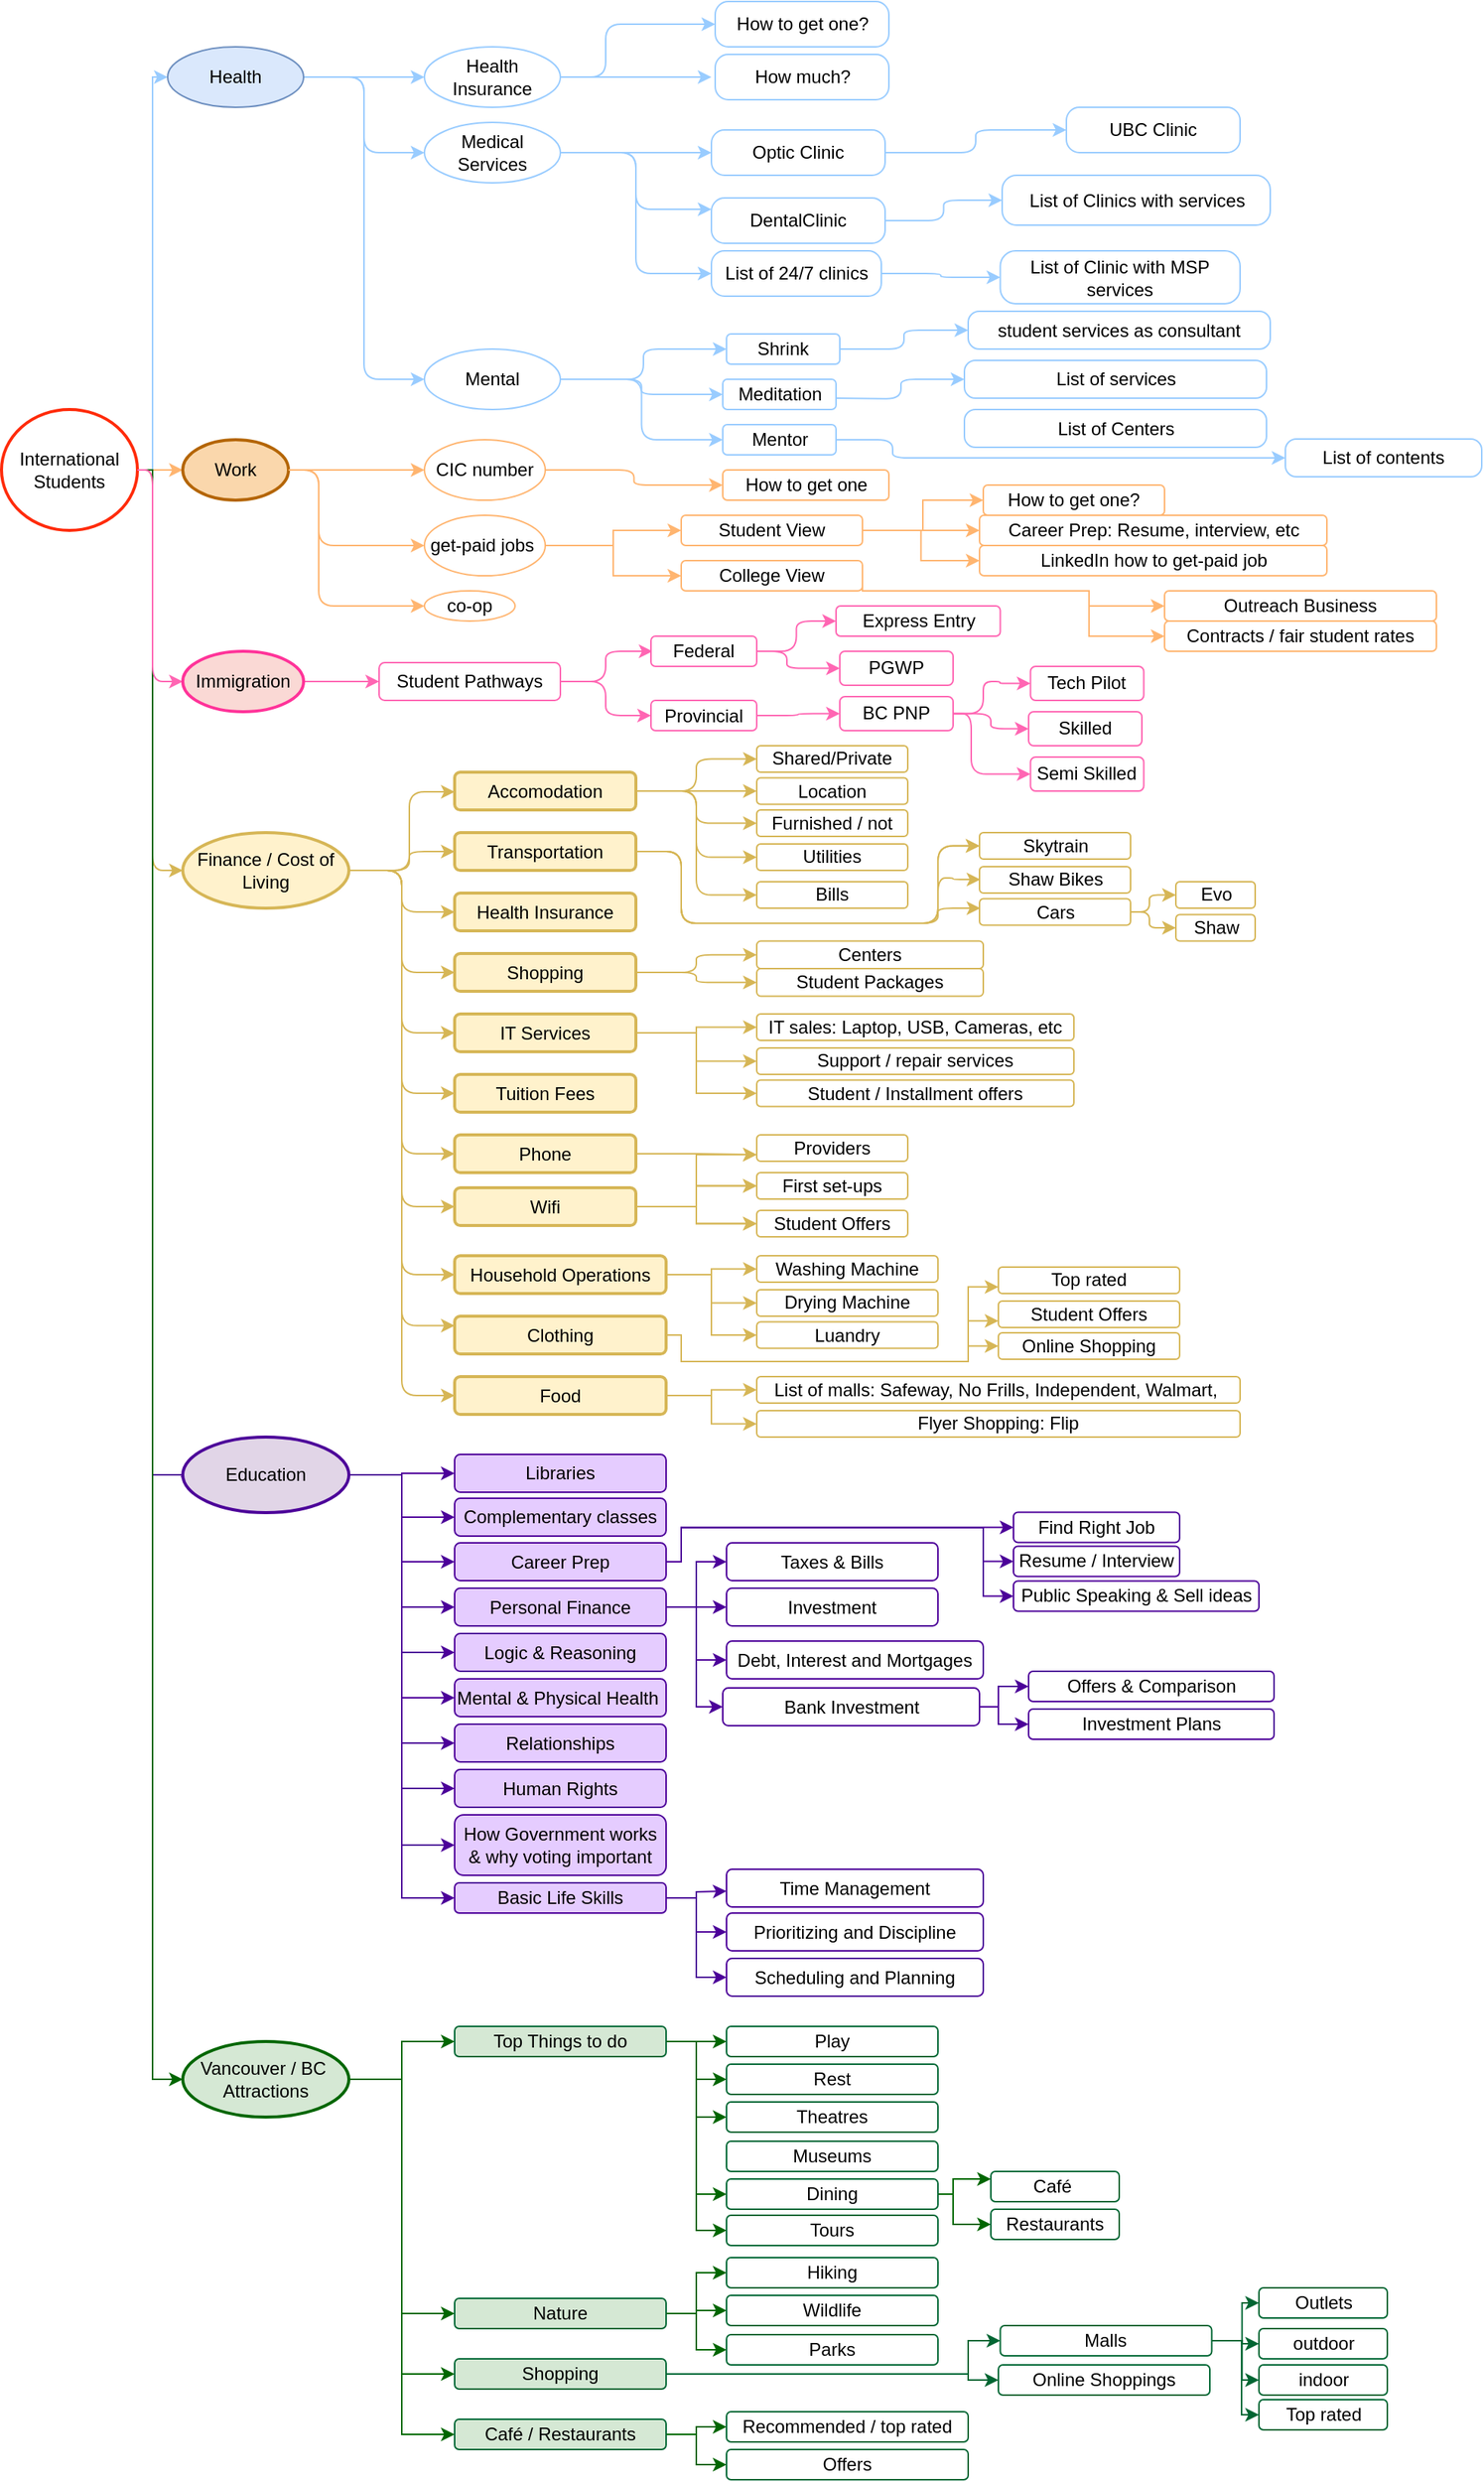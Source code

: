 <mxfile version="14.4.7" type="github">
  <diagram id="m4oOq3qNDZ7g-e-n-4RC" name="Page-1">
    <mxGraphModel dx="794" dy="490" grid="1" gridSize="10" guides="1" tooltips="1" connect="1" arrows="1" fold="1" page="1" pageScale="1" pageWidth="1100" pageHeight="2700" math="0" shadow="0">
      <root>
        <mxCell id="0" />
        <mxCell id="1" parent="0" />
        <mxCell id="rZ3ENeLBDYLeqfZYiXDe-3" value="" style="edgeStyle=orthogonalEdgeStyle;rounded=0;orthogonalLoop=1;jettySize=auto;html=1;strokeColor=#99CCFF;" parent="1" source="rZ3ENeLBDYLeqfZYiXDe-1" target="rZ3ENeLBDYLeqfZYiXDe-2" edge="1">
          <mxGeometry relative="1" as="geometry">
            <Array as="points">
              <mxPoint x="150" y="350" />
              <mxPoint x="150" y="90" />
            </Array>
          </mxGeometry>
        </mxCell>
        <mxCell id="rZ3ENeLBDYLeqfZYiXDe-70" value="" style="edgeStyle=orthogonalEdgeStyle;rounded=1;orthogonalLoop=1;jettySize=auto;html=1;strokeColor=#FFB570;" parent="1" source="rZ3ENeLBDYLeqfZYiXDe-1" target="rZ3ENeLBDYLeqfZYiXDe-69" edge="1">
          <mxGeometry relative="1" as="geometry" />
        </mxCell>
        <mxCell id="n0O5NmU1FxggE0WwCRkB-70" style="edgeStyle=orthogonalEdgeStyle;rounded=1;orthogonalLoop=1;jettySize=auto;html=1;entryX=0;entryY=0.5;entryDx=0;entryDy=0;strokeColor=#D6B656;" parent="1" source="rZ3ENeLBDYLeqfZYiXDe-1" target="n0O5NmU1FxggE0WwCRkB-69" edge="1">
          <mxGeometry relative="1" as="geometry">
            <Array as="points">
              <mxPoint x="150" y="350" />
              <mxPoint x="150" y="615" />
            </Array>
          </mxGeometry>
        </mxCell>
        <mxCell id="ks-HHhve7mKZ4W3_v99z-2" style="edgeStyle=orthogonalEdgeStyle;rounded=0;orthogonalLoop=1;jettySize=auto;html=1;exitX=1;exitY=0.5;exitDx=0;exitDy=0;entryX=0.028;entryY=0.351;entryDx=0;entryDy=0;entryPerimeter=0;strokeColor=#4C0099;" edge="1" parent="1" source="rZ3ENeLBDYLeqfZYiXDe-1" target="ks-HHhve7mKZ4W3_v99z-1">
          <mxGeometry relative="1" as="geometry">
            <Array as="points">
              <mxPoint x="150" y="350" />
              <mxPoint x="150" y="1015" />
              <mxPoint x="173" y="1015" />
            </Array>
          </mxGeometry>
        </mxCell>
        <mxCell id="ks-HHhve7mKZ4W3_v99z-56" style="edgeStyle=orthogonalEdgeStyle;rounded=0;orthogonalLoop=1;jettySize=auto;html=1;exitX=1;exitY=0.5;exitDx=0;exitDy=0;entryX=0;entryY=0.5;entryDx=0;entryDy=0;strokeColor=#006600;" edge="1" parent="1" source="rZ3ENeLBDYLeqfZYiXDe-1" target="ks-HHhve7mKZ4W3_v99z-47">
          <mxGeometry relative="1" as="geometry">
            <Array as="points">
              <mxPoint x="150" y="350" />
              <mxPoint x="150" y="1415" />
            </Array>
          </mxGeometry>
        </mxCell>
        <mxCell id="rZ3ENeLBDYLeqfZYiXDe-1" value="International &lt;br&gt;Students" style="ellipse;whiteSpace=wrap;html=1;strokeWidth=2;strokeColor=#FF2B0A;" parent="1" vertex="1">
          <mxGeometry x="50" y="310" width="90" height="80" as="geometry" />
        </mxCell>
        <mxCell id="rZ3ENeLBDYLeqfZYiXDe-5" value="" style="edgeStyle=orthogonalEdgeStyle;rounded=0;orthogonalLoop=1;jettySize=auto;html=1;strokeColor=#99CCFF;" parent="1" source="rZ3ENeLBDYLeqfZYiXDe-2" target="rZ3ENeLBDYLeqfZYiXDe-4" edge="1">
          <mxGeometry relative="1" as="geometry" />
        </mxCell>
        <mxCell id="rZ3ENeLBDYLeqfZYiXDe-22" style="edgeStyle=orthogonalEdgeStyle;rounded=1;orthogonalLoop=1;jettySize=auto;html=1;entryX=0;entryY=0.5;entryDx=0;entryDy=0;strokeColor=#99CCFF;" parent="1" source="rZ3ENeLBDYLeqfZYiXDe-2" target="rZ3ENeLBDYLeqfZYiXDe-20" edge="1">
          <mxGeometry relative="1" as="geometry" />
        </mxCell>
        <mxCell id="rZ3ENeLBDYLeqfZYiXDe-48" style="edgeStyle=orthogonalEdgeStyle;rounded=1;orthogonalLoop=1;jettySize=auto;html=1;strokeColor=#99CCFF;entryX=0;entryY=0.5;entryDx=0;entryDy=0;" parent="1" source="rZ3ENeLBDYLeqfZYiXDe-2" target="rZ3ENeLBDYLeqfZYiXDe-49" edge="1">
          <mxGeometry relative="1" as="geometry">
            <mxPoint x="280" y="230" as="targetPoint" />
          </mxGeometry>
        </mxCell>
        <mxCell id="rZ3ENeLBDYLeqfZYiXDe-2" value="Health" style="ellipse;whiteSpace=wrap;html=1;fillColor=#dae8fc;strokeColor=#6c8ebf;" parent="1" vertex="1">
          <mxGeometry x="160" y="70" width="90" height="40" as="geometry" />
        </mxCell>
        <mxCell id="rZ3ENeLBDYLeqfZYiXDe-7" value="" style="edgeStyle=orthogonalEdgeStyle;rounded=1;orthogonalLoop=1;jettySize=auto;html=1;strokeColor=#99CCFF;entryX=0;entryY=0.5;entryDx=0;entryDy=0;" parent="1" source="rZ3ENeLBDYLeqfZYiXDe-4" target="n0O5NmU1FxggE0WwCRkB-44" edge="1">
          <mxGeometry relative="1" as="geometry">
            <Array as="points">
              <mxPoint x="450" y="90" />
              <mxPoint x="450" y="55" />
            </Array>
          </mxGeometry>
        </mxCell>
        <mxCell id="rZ3ENeLBDYLeqfZYiXDe-4" value="Health Insurance&lt;br&gt;" style="ellipse;whiteSpace=wrap;html=1;strokeColor=#99CCFF;" parent="1" vertex="1">
          <mxGeometry x="330" y="70" width="90" height="40" as="geometry" />
        </mxCell>
        <mxCell id="rZ3ENeLBDYLeqfZYiXDe-12" value="" style="endArrow=classic;html=1;exitX=1;exitY=0.5;exitDx=0;exitDy=0;edgeStyle=orthogonalEdgeStyle;strokeColor=#99CCFF;" parent="1" source="rZ3ENeLBDYLeqfZYiXDe-4" edge="1">
          <mxGeometry width="50" height="50" relative="1" as="geometry">
            <mxPoint x="340" y="180" as="sourcePoint" />
            <mxPoint x="520" y="90" as="targetPoint" />
          </mxGeometry>
        </mxCell>
        <mxCell id="rZ3ENeLBDYLeqfZYiXDe-16" value="" style="edgeStyle=orthogonalEdgeStyle;rounded=0;orthogonalLoop=1;jettySize=auto;html=1;exitX=0;exitY=0.5;exitDx=0;exitDy=0;entryX=0;entryY=0.5;entryDx=0;entryDy=0;strokeColor=#99CCFF;" parent="1" edge="1">
          <mxGeometry relative="1" as="geometry">
            <mxPoint x="510" y="55" as="sourcePoint" />
            <mxPoint x="510" y="55" as="targetPoint" />
          </mxGeometry>
        </mxCell>
        <mxCell id="rZ3ENeLBDYLeqfZYiXDe-27" style="edgeStyle=orthogonalEdgeStyle;rounded=1;orthogonalLoop=1;jettySize=auto;html=1;entryX=0;entryY=0.25;entryDx=0;entryDy=0;strokeColor=#99CCFF;" parent="1" source="rZ3ENeLBDYLeqfZYiXDe-20" target="rZ3ENeLBDYLeqfZYiXDe-35" edge="1">
          <mxGeometry relative="1" as="geometry">
            <mxPoint x="510" y="185" as="targetPoint" />
          </mxGeometry>
        </mxCell>
        <mxCell id="rZ3ENeLBDYLeqfZYiXDe-33" style="edgeStyle=orthogonalEdgeStyle;rounded=1;orthogonalLoop=1;jettySize=auto;html=1;strokeColor=#99CCFF;" parent="1" source="rZ3ENeLBDYLeqfZYiXDe-20" edge="1">
          <mxGeometry relative="1" as="geometry">
            <mxPoint x="520" y="140" as="targetPoint" />
          </mxGeometry>
        </mxCell>
        <mxCell id="rZ3ENeLBDYLeqfZYiXDe-47" style="edgeStyle=orthogonalEdgeStyle;rounded=1;orthogonalLoop=1;jettySize=auto;html=1;exitX=1;exitY=0.5;exitDx=0;exitDy=0;entryX=0;entryY=0.5;entryDx=0;entryDy=0;strokeColor=#99CCFF;" parent="1" source="rZ3ENeLBDYLeqfZYiXDe-20" target="rZ3ENeLBDYLeqfZYiXDe-41" edge="1">
          <mxGeometry relative="1" as="geometry">
            <Array as="points">
              <mxPoint x="470" y="140" />
              <mxPoint x="470" y="220" />
            </Array>
          </mxGeometry>
        </mxCell>
        <mxCell id="rZ3ENeLBDYLeqfZYiXDe-20" value="Medical Services" style="ellipse;whiteSpace=wrap;html=1;strokeColor=#99CCFF;" parent="1" vertex="1">
          <mxGeometry x="330" y="120" width="90" height="40" as="geometry" />
        </mxCell>
        <mxCell id="rZ3ENeLBDYLeqfZYiXDe-29" value="" style="edgeStyle=orthogonalEdgeStyle;rounded=1;orthogonalLoop=1;jettySize=auto;html=1;strokeColor=#99CCFF;exitX=1;exitY=0.5;exitDx=0;exitDy=0;" parent="1" source="rZ3ENeLBDYLeqfZYiXDe-34" target="rZ3ENeLBDYLeqfZYiXDe-28" edge="1">
          <mxGeometry relative="1" as="geometry">
            <mxPoint x="660" y="140" as="sourcePoint" />
          </mxGeometry>
        </mxCell>
        <mxCell id="rZ3ENeLBDYLeqfZYiXDe-28" value="UBC Clinic&lt;br&gt;" style="whiteSpace=wrap;html=1;strokeColor=#99CCFF;rounded=1;arcSize=29;" parent="1" vertex="1">
          <mxGeometry x="755" y="110" width="115" height="30" as="geometry" />
        </mxCell>
        <mxCell id="rZ3ENeLBDYLeqfZYiXDe-34" value="Optic Clinic" style="whiteSpace=wrap;html=1;strokeColor=#99CCFF;rounded=1;arcSize=29;" parent="1" vertex="1">
          <mxGeometry x="520" y="125" width="115" height="30" as="geometry" />
        </mxCell>
        <mxCell id="rZ3ENeLBDYLeqfZYiXDe-37" value="" style="edgeStyle=orthogonalEdgeStyle;rounded=1;orthogonalLoop=1;jettySize=auto;html=1;strokeColor=#99CCFF;" parent="1" source="rZ3ENeLBDYLeqfZYiXDe-35" target="rZ3ENeLBDYLeqfZYiXDe-36" edge="1">
          <mxGeometry relative="1" as="geometry" />
        </mxCell>
        <mxCell id="rZ3ENeLBDYLeqfZYiXDe-35" value="DentalClinic" style="whiteSpace=wrap;html=1;strokeColor=#99CCFF;rounded=1;arcSize=29;" parent="1" vertex="1">
          <mxGeometry x="520" y="170" width="115" height="30" as="geometry" />
        </mxCell>
        <mxCell id="rZ3ENeLBDYLeqfZYiXDe-36" value="List of Clinics with services" style="whiteSpace=wrap;html=1;rounded=1;strokeColor=#99CCFF;arcSize=29;" parent="1" vertex="1">
          <mxGeometry x="712.5" y="155" width="177.5" height="33" as="geometry" />
        </mxCell>
        <mxCell id="rZ3ENeLBDYLeqfZYiXDe-46" value="" style="edgeStyle=orthogonalEdgeStyle;rounded=1;orthogonalLoop=1;jettySize=auto;html=1;strokeColor=#99CCFF;" parent="1" source="rZ3ENeLBDYLeqfZYiXDe-41" target="rZ3ENeLBDYLeqfZYiXDe-45" edge="1">
          <mxGeometry relative="1" as="geometry" />
        </mxCell>
        <mxCell id="rZ3ENeLBDYLeqfZYiXDe-41" value="List of 24/7 clinics" style="whiteSpace=wrap;html=1;strokeColor=#99CCFF;rounded=1;arcSize=29;" parent="1" vertex="1">
          <mxGeometry x="520" y="205" width="112.5" height="30" as="geometry" />
        </mxCell>
        <mxCell id="rZ3ENeLBDYLeqfZYiXDe-45" value="List of Clinic with MSP services" style="whiteSpace=wrap;html=1;rounded=1;strokeColor=#99CCFF;arcSize=29;" parent="1" vertex="1">
          <mxGeometry x="711.25" y="205" width="158.75" height="35" as="geometry" />
        </mxCell>
        <mxCell id="rZ3ENeLBDYLeqfZYiXDe-55" value="" style="edgeStyle=orthogonalEdgeStyle;rounded=1;orthogonalLoop=1;jettySize=auto;html=1;strokeColor=#99CCFF;" parent="1" source="rZ3ENeLBDYLeqfZYiXDe-49" target="rZ3ENeLBDYLeqfZYiXDe-54" edge="1">
          <mxGeometry relative="1" as="geometry" />
        </mxCell>
        <mxCell id="rZ3ENeLBDYLeqfZYiXDe-56" style="edgeStyle=orthogonalEdgeStyle;rounded=1;orthogonalLoop=1;jettySize=auto;html=1;strokeColor=#99CCFF;entryX=0;entryY=0.5;entryDx=0;entryDy=0;" parent="1" source="rZ3ENeLBDYLeqfZYiXDe-49" target="rZ3ENeLBDYLeqfZYiXDe-57" edge="1">
          <mxGeometry relative="1" as="geometry">
            <mxPoint x="530" y="310" as="targetPoint" />
          </mxGeometry>
        </mxCell>
        <mxCell id="rZ3ENeLBDYLeqfZYiXDe-61" style="edgeStyle=orthogonalEdgeStyle;rounded=1;orthogonalLoop=1;jettySize=auto;html=1;entryX=0;entryY=0.5;entryDx=0;entryDy=0;strokeColor=#99CCFF;" parent="1" source="rZ3ENeLBDYLeqfZYiXDe-49" target="rZ3ENeLBDYLeqfZYiXDe-60" edge="1">
          <mxGeometry relative="1" as="geometry" />
        </mxCell>
        <mxCell id="rZ3ENeLBDYLeqfZYiXDe-49" value="Mental" style="ellipse;whiteSpace=wrap;html=1;strokeColor=#99CCFF;" parent="1" vertex="1">
          <mxGeometry x="330" y="270" width="90" height="40" as="geometry" />
        </mxCell>
        <mxCell id="rZ3ENeLBDYLeqfZYiXDe-64" style="edgeStyle=orthogonalEdgeStyle;rounded=1;orthogonalLoop=1;jettySize=auto;html=1;strokeColor=#99CCFF;" parent="1" source="rZ3ENeLBDYLeqfZYiXDe-54" target="rZ3ENeLBDYLeqfZYiXDe-63" edge="1">
          <mxGeometry relative="1" as="geometry" />
        </mxCell>
        <mxCell id="rZ3ENeLBDYLeqfZYiXDe-54" value="Shrink" style="whiteSpace=wrap;html=1;strokeColor=#99CCFF;rounded=1;" parent="1" vertex="1">
          <mxGeometry x="530" y="260" width="75" height="20" as="geometry" />
        </mxCell>
        <mxCell id="n0O5NmU1FxggE0WwCRkB-11" style="edgeStyle=orthogonalEdgeStyle;rounded=1;orthogonalLoop=1;jettySize=auto;html=1;entryX=0;entryY=0.5;entryDx=0;entryDy=0;fillColor=#dae8fc;strokeColor=none;" parent="1" target="n0O5NmU1FxggE0WwCRkB-6" edge="1">
          <mxGeometry relative="1" as="geometry">
            <mxPoint x="603" y="300" as="sourcePoint" />
            <Array as="points">
              <mxPoint x="603" y="305" />
              <mxPoint x="645" y="305" />
              <mxPoint x="645" y="323" />
            </Array>
          </mxGeometry>
        </mxCell>
        <mxCell id="rZ3ENeLBDYLeqfZYiXDe-57" value="Meditation" style="whiteSpace=wrap;html=1;strokeColor=#99CCFF;rounded=1;" parent="1" vertex="1">
          <mxGeometry x="527.5" y="290" width="75" height="20" as="geometry" />
        </mxCell>
        <mxCell id="n0O5NmU1FxggE0WwCRkB-15" style="edgeStyle=orthogonalEdgeStyle;rounded=1;orthogonalLoop=1;jettySize=auto;html=1;strokeColor=#99CCFF;entryX=0;entryY=0.5;entryDx=0;entryDy=0;" parent="1" source="rZ3ENeLBDYLeqfZYiXDe-60" target="n0O5NmU1FxggE0WwCRkB-16" edge="1">
          <mxGeometry relative="1" as="geometry">
            <mxPoint x="940" y="350" as="targetPoint" />
            <Array as="points">
              <mxPoint x="640" y="330" />
              <mxPoint x="640" y="342" />
            </Array>
          </mxGeometry>
        </mxCell>
        <mxCell id="rZ3ENeLBDYLeqfZYiXDe-60" value="Mentor" style="whiteSpace=wrap;html=1;strokeColor=#99CCFF;rounded=1;" parent="1" vertex="1">
          <mxGeometry x="527.5" y="320" width="75" height="20" as="geometry" />
        </mxCell>
        <mxCell id="rZ3ENeLBDYLeqfZYiXDe-63" value="student services as consultant" style="whiteSpace=wrap;html=1;rounded=1;strokeColor=#99CCFF;arcSize=29;" parent="1" vertex="1">
          <mxGeometry x="690" y="245" width="200" height="25" as="geometry" />
        </mxCell>
        <mxCell id="rZ3ENeLBDYLeqfZYiXDe-73" value="" style="edgeStyle=orthogonalEdgeStyle;rounded=1;orthogonalLoop=1;jettySize=auto;html=1;strokeColor=#FFB570;entryX=0;entryY=0.5;entryDx=0;entryDy=0;" parent="1" source="rZ3ENeLBDYLeqfZYiXDe-69" target="rZ3ENeLBDYLeqfZYiXDe-74" edge="1">
          <mxGeometry relative="1" as="geometry">
            <mxPoint x="350" y="350" as="targetPoint" />
          </mxGeometry>
        </mxCell>
        <mxCell id="rZ3ENeLBDYLeqfZYiXDe-80" style="edgeStyle=orthogonalEdgeStyle;rounded=1;orthogonalLoop=1;jettySize=auto;html=1;strokeColor=#FFB570;exitX=1;exitY=0.5;exitDx=0;exitDy=0;entryX=0;entryY=0.5;entryDx=0;entryDy=0;" parent="1" source="rZ3ENeLBDYLeqfZYiXDe-69" target="rZ3ENeLBDYLeqfZYiXDe-81" edge="1">
          <mxGeometry relative="1" as="geometry">
            <mxPoint x="330" y="410" as="targetPoint" />
            <Array as="points">
              <mxPoint x="260" y="350" />
              <mxPoint x="260" y="400" />
            </Array>
          </mxGeometry>
        </mxCell>
        <mxCell id="rZ3ENeLBDYLeqfZYiXDe-69" value="Work" style="ellipse;whiteSpace=wrap;html=1;strokeWidth=2;strokeColor=#b46504;fillColor=#fad7ac;" parent="1" vertex="1">
          <mxGeometry x="170" y="330" width="70" height="40" as="geometry" />
        </mxCell>
        <mxCell id="rZ3ENeLBDYLeqfZYiXDe-76" style="edgeStyle=orthogonalEdgeStyle;rounded=1;orthogonalLoop=1;jettySize=auto;html=1;strokeColor=#FFB570;entryX=0;entryY=0.5;entryDx=0;entryDy=0;" parent="1" source="rZ3ENeLBDYLeqfZYiXDe-74" target="rZ3ENeLBDYLeqfZYiXDe-78" edge="1">
          <mxGeometry relative="1" as="geometry">
            <mxPoint x="520" y="370" as="targetPoint" />
          </mxGeometry>
        </mxCell>
        <mxCell id="rZ3ENeLBDYLeqfZYiXDe-74" value="CIC number" style="ellipse;whiteSpace=wrap;html=1;strokeColor=#FFB570;" parent="1" vertex="1">
          <mxGeometry x="330" y="330" width="80" height="40" as="geometry" />
        </mxCell>
        <mxCell id="rZ3ENeLBDYLeqfZYiXDe-78" value="How to get one" style="whiteSpace=wrap;html=1;rounded=1;strokeColor=#FFB570;" parent="1" vertex="1">
          <mxGeometry x="527.5" y="350" width="110" height="20" as="geometry" />
        </mxCell>
        <mxCell id="n0O5NmU1FxggE0WwCRkB-20" value="" style="edgeStyle=orthogonalEdgeStyle;rounded=0;orthogonalLoop=1;jettySize=auto;html=1;strokeColor=#FFB570;" parent="1" source="rZ3ENeLBDYLeqfZYiXDe-81" target="n0O5NmU1FxggE0WwCRkB-19" edge="1">
          <mxGeometry relative="1" as="geometry" />
        </mxCell>
        <mxCell id="n0O5NmU1FxggE0WwCRkB-30" style="edgeStyle=orthogonalEdgeStyle;rounded=0;orthogonalLoop=1;jettySize=auto;html=1;entryX=0;entryY=0.5;entryDx=0;entryDy=0;strokeColor=#FFB570;" parent="1" source="rZ3ENeLBDYLeqfZYiXDe-81" target="n0O5NmU1FxggE0WwCRkB-28" edge="1">
          <mxGeometry relative="1" as="geometry" />
        </mxCell>
        <mxCell id="rZ3ENeLBDYLeqfZYiXDe-81" value="get-paid jobs&amp;nbsp;" style="ellipse;whiteSpace=wrap;html=1;strokeColor=#FFB570;" parent="1" vertex="1">
          <mxGeometry x="330" y="380" width="80" height="40" as="geometry" />
        </mxCell>
        <mxCell id="rZ3ENeLBDYLeqfZYiXDe-83" value="co-op" style="ellipse;whiteSpace=wrap;html=1;strokeColor=#FFB570;" parent="1" vertex="1">
          <mxGeometry x="330" y="430" width="60" height="20" as="geometry" />
        </mxCell>
        <mxCell id="rZ3ENeLBDYLeqfZYiXDe-84" style="edgeStyle=orthogonalEdgeStyle;rounded=1;orthogonalLoop=1;jettySize=auto;html=1;strokeColor=#FFB570;exitX=1;exitY=0.5;exitDx=0;exitDy=0;entryX=0;entryY=0.5;entryDx=0;entryDy=0;" parent="1" source="rZ3ENeLBDYLeqfZYiXDe-69" target="rZ3ENeLBDYLeqfZYiXDe-83" edge="1">
          <mxGeometry relative="1" as="geometry">
            <mxPoint x="330" y="450" as="targetPoint" />
            <mxPoint x="240" y="390" as="sourcePoint" />
            <Array as="points">
              <mxPoint x="260" y="350" />
              <mxPoint x="260" y="440" />
            </Array>
          </mxGeometry>
        </mxCell>
        <mxCell id="rZ3ENeLBDYLeqfZYiXDe-85" value="" style="edgeStyle=orthogonalEdgeStyle;rounded=1;orthogonalLoop=1;jettySize=auto;html=1;exitX=1;exitY=0.5;exitDx=0;exitDy=0;strokeColor=#FF66B3;" parent="1" source="rZ3ENeLBDYLeqfZYiXDe-1" target="rZ3ENeLBDYLeqfZYiXDe-86" edge="1">
          <mxGeometry relative="1" as="geometry">
            <mxPoint x="140" y="490" as="sourcePoint" />
            <Array as="points">
              <mxPoint x="150" y="350" />
              <mxPoint x="150" y="490" />
            </Array>
          </mxGeometry>
        </mxCell>
        <mxCell id="rZ3ENeLBDYLeqfZYiXDe-88" value="" style="edgeStyle=orthogonalEdgeStyle;rounded=1;orthogonalLoop=1;jettySize=auto;html=1;strokeColor=#FF66B3;" parent="1" source="rZ3ENeLBDYLeqfZYiXDe-86" target="rZ3ENeLBDYLeqfZYiXDe-87" edge="1">
          <mxGeometry relative="1" as="geometry" />
        </mxCell>
        <mxCell id="rZ3ENeLBDYLeqfZYiXDe-86" value="Immigration" style="ellipse;whiteSpace=wrap;html=1;strokeWidth=2;fillColor=#fad9d5;strokeColor=#FF3399;" parent="1" vertex="1">
          <mxGeometry x="170" y="470" width="80" height="40" as="geometry" />
        </mxCell>
        <mxCell id="rZ3ENeLBDYLeqfZYiXDe-90" value="" style="edgeStyle=orthogonalEdgeStyle;rounded=1;orthogonalLoop=1;jettySize=auto;html=1;strokeColor=#FF66B3;" parent="1" source="rZ3ENeLBDYLeqfZYiXDe-87" edge="1">
          <mxGeometry relative="1" as="geometry">
            <mxPoint x="481" y="470" as="targetPoint" />
            <Array as="points">
              <mxPoint x="450" y="490" />
              <mxPoint x="450" y="470" />
            </Array>
          </mxGeometry>
        </mxCell>
        <mxCell id="n0O5NmU1FxggE0WwCRkB-57" style="edgeStyle=orthogonalEdgeStyle;rounded=1;orthogonalLoop=1;jettySize=auto;html=1;exitX=1;exitY=0.5;exitDx=0;exitDy=0;entryX=0;entryY=0.5;entryDx=0;entryDy=0;strokeColor=#FF66B3;" parent="1" source="rZ3ENeLBDYLeqfZYiXDe-87" target="n0O5NmU1FxggE0WwCRkB-50" edge="1">
          <mxGeometry relative="1" as="geometry" />
        </mxCell>
        <mxCell id="rZ3ENeLBDYLeqfZYiXDe-87" value="Student Pathways" style="whiteSpace=wrap;html=1;strokeWidth=1;rounded=1;strokeColor=#FF66B3;" parent="1" vertex="1">
          <mxGeometry x="300" y="477.5" width="120" height="25" as="geometry" />
        </mxCell>
        <mxCell id="rZ3ENeLBDYLeqfZYiXDe-89" value="Express Entry" style="whiteSpace=wrap;html=1;rounded=1;strokeColor=#FF66B3;strokeWidth=1;" parent="1" vertex="1">
          <mxGeometry x="602.5" y="440" width="108.75" height="20" as="geometry" />
        </mxCell>
        <mxCell id="rZ3ENeLBDYLeqfZYiXDe-91" value="PGWP" style="whiteSpace=wrap;html=1;rounded=1;strokeColor=#FF66B3;strokeWidth=1;" parent="1" vertex="1">
          <mxGeometry x="605" y="470" width="75" height="22.5" as="geometry" />
        </mxCell>
        <mxCell id="n0O5NmU1FxggE0WwCRkB-2" style="edgeStyle=orthogonalEdgeStyle;rounded=1;orthogonalLoop=1;jettySize=auto;html=1;strokeColor=#99CCFF;" parent="1" target="n0O5NmU1FxggE0WwCRkB-3" edge="1">
          <mxGeometry relative="1" as="geometry">
            <mxPoint x="602.5" y="302.5" as="sourcePoint" />
          </mxGeometry>
        </mxCell>
        <mxCell id="n0O5NmU1FxggE0WwCRkB-3" value="List of services" style="whiteSpace=wrap;html=1;rounded=1;strokeColor=#99CCFF;arcSize=29;" parent="1" vertex="1">
          <mxGeometry x="687.5" y="277.5" width="200" height="25" as="geometry" />
        </mxCell>
        <mxCell id="n0O5NmU1FxggE0WwCRkB-6" value="List of Centers&lt;br&gt;" style="whiteSpace=wrap;html=1;rounded=1;strokeColor=#99CCFF;arcSize=29;" parent="1" vertex="1">
          <mxGeometry x="687.5" y="310" width="200" height="25" as="geometry" />
        </mxCell>
        <mxCell id="n0O5NmU1FxggE0WwCRkB-16" value="List of contents" style="whiteSpace=wrap;html=1;rounded=1;strokeColor=#99CCFF;arcSize=29;" parent="1" vertex="1">
          <mxGeometry x="900" y="329.5" width="130" height="25" as="geometry" />
        </mxCell>
        <mxCell id="n0O5NmU1FxggE0WwCRkB-23" value="" style="edgeStyle=orthogonalEdgeStyle;rounded=0;orthogonalLoop=1;jettySize=auto;html=1;strokeColor=#FFB570;" parent="1" source="n0O5NmU1FxggE0WwCRkB-19" target="n0O5NmU1FxggE0WwCRkB-22" edge="1">
          <mxGeometry relative="1" as="geometry" />
        </mxCell>
        <mxCell id="n0O5NmU1FxggE0WwCRkB-27" style="edgeStyle=orthogonalEdgeStyle;rounded=0;orthogonalLoop=1;jettySize=auto;html=1;entryX=0;entryY=0.5;entryDx=0;entryDy=0;strokeColor=#FFB570;" parent="1" source="n0O5NmU1FxggE0WwCRkB-19" target="n0O5NmU1FxggE0WwCRkB-25" edge="1">
          <mxGeometry relative="1" as="geometry" />
        </mxCell>
        <mxCell id="n0O5NmU1FxggE0WwCRkB-33" style="edgeStyle=orthogonalEdgeStyle;rounded=0;orthogonalLoop=1;jettySize=auto;html=1;entryX=0;entryY=0.5;entryDx=0;entryDy=0;strokeColor=#FFB570;" parent="1" source="n0O5NmU1FxggE0WwCRkB-19" target="n0O5NmU1FxggE0WwCRkB-32" edge="1">
          <mxGeometry relative="1" as="geometry" />
        </mxCell>
        <mxCell id="n0O5NmU1FxggE0WwCRkB-19" value="Student View" style="whiteSpace=wrap;html=1;strokeColor=#FFB570;rounded=1;" parent="1" vertex="1">
          <mxGeometry x="500" y="380" width="120" height="20" as="geometry" />
        </mxCell>
        <mxCell id="n0O5NmU1FxggE0WwCRkB-22" value="How to get one?" style="whiteSpace=wrap;html=1;rounded=1;strokeColor=#FFB570;" parent="1" vertex="1">
          <mxGeometry x="700" y="360" width="120" height="20" as="geometry" />
        </mxCell>
        <mxCell id="n0O5NmU1FxggE0WwCRkB-25" value="Career Prep: Resume, interview, etc" style="whiteSpace=wrap;html=1;rounded=1;strokeColor=#FFB570;" parent="1" vertex="1">
          <mxGeometry x="697.5" y="380" width="230" height="20" as="geometry" />
        </mxCell>
        <mxCell id="n0O5NmU1FxggE0WwCRkB-37" style="edgeStyle=orthogonalEdgeStyle;rounded=0;orthogonalLoop=1;jettySize=auto;html=1;exitX=1;exitY=0.5;exitDx=0;exitDy=0;entryX=0;entryY=0.5;entryDx=0;entryDy=0;strokeColor=#FFB570;" parent="1" source="n0O5NmU1FxggE0WwCRkB-28" target="n0O5NmU1FxggE0WwCRkB-36" edge="1">
          <mxGeometry relative="1" as="geometry">
            <Array as="points">
              <mxPoint x="620" y="430" />
              <mxPoint x="770" y="430" />
              <mxPoint x="770" y="440" />
            </Array>
          </mxGeometry>
        </mxCell>
        <mxCell id="n0O5NmU1FxggE0WwCRkB-39" style="edgeStyle=orthogonalEdgeStyle;rounded=0;orthogonalLoop=1;jettySize=auto;html=1;entryX=0;entryY=0.5;entryDx=0;entryDy=0;strokeColor=#FFB570;" parent="1" source="n0O5NmU1FxggE0WwCRkB-28" target="n0O5NmU1FxggE0WwCRkB-38" edge="1">
          <mxGeometry relative="1" as="geometry">
            <Array as="points">
              <mxPoint x="770" y="430" />
              <mxPoint x="770" y="460" />
            </Array>
          </mxGeometry>
        </mxCell>
        <mxCell id="n0O5NmU1FxggE0WwCRkB-28" value="College View" style="whiteSpace=wrap;html=1;strokeColor=#FFB570;rounded=1;" parent="1" vertex="1">
          <mxGeometry x="500" y="410" width="120" height="20" as="geometry" />
        </mxCell>
        <mxCell id="n0O5NmU1FxggE0WwCRkB-32" value="LinkedIn how to get-paid job" style="whiteSpace=wrap;html=1;rounded=1;strokeColor=#FFB570;" parent="1" vertex="1">
          <mxGeometry x="697.5" y="400" width="230" height="20" as="geometry" />
        </mxCell>
        <mxCell id="n0O5NmU1FxggE0WwCRkB-36" value="Outreach Business" style="whiteSpace=wrap;html=1;rounded=1;strokeColor=#FFB570;" parent="1" vertex="1">
          <mxGeometry x="820" y="430" width="180" height="20" as="geometry" />
        </mxCell>
        <mxCell id="n0O5NmU1FxggE0WwCRkB-38" value="Contracts / fair student rates" style="whiteSpace=wrap;html=1;rounded=1;strokeColor=#FFB570;" parent="1" vertex="1">
          <mxGeometry x="820" y="450" width="180" height="20" as="geometry" />
        </mxCell>
        <mxCell id="n0O5NmU1FxggE0WwCRkB-43" value="How much?" style="whiteSpace=wrap;html=1;strokeColor=#99CCFF;rounded=1;arcSize=29;" parent="1" vertex="1">
          <mxGeometry x="522.5" y="75" width="115" height="30" as="geometry" />
        </mxCell>
        <mxCell id="n0O5NmU1FxggE0WwCRkB-44" value="How to get one?" style="whiteSpace=wrap;html=1;strokeColor=#99CCFF;rounded=1;arcSize=29;" parent="1" vertex="1">
          <mxGeometry x="522.5" y="40" width="115" height="30" as="geometry" />
        </mxCell>
        <mxCell id="n0O5NmU1FxggE0WwCRkB-52" style="edgeStyle=orthogonalEdgeStyle;rounded=1;orthogonalLoop=1;jettySize=auto;html=1;entryX=0;entryY=0.5;entryDx=0;entryDy=0;strokeColor=#FF66B3;" parent="1" source="n0O5NmU1FxggE0WwCRkB-48" target="rZ3ENeLBDYLeqfZYiXDe-89" edge="1">
          <mxGeometry relative="1" as="geometry" />
        </mxCell>
        <mxCell id="n0O5NmU1FxggE0WwCRkB-48" value="Federal" style="whiteSpace=wrap;html=1;rounded=1;strokeColor=#FF66B3;strokeWidth=1;" parent="1" vertex="1">
          <mxGeometry x="480" y="460" width="70" height="20" as="geometry" />
        </mxCell>
        <mxCell id="n0O5NmU1FxggE0WwCRkB-68" style="edgeStyle=orthogonalEdgeStyle;rounded=1;orthogonalLoop=1;jettySize=auto;html=1;strokeColor=#FF66B3;" parent="1" source="n0O5NmU1FxggE0WwCRkB-50" target="n0O5NmU1FxggE0WwCRkB-58" edge="1">
          <mxGeometry relative="1" as="geometry" />
        </mxCell>
        <mxCell id="n0O5NmU1FxggE0WwCRkB-50" value="Provincial" style="whiteSpace=wrap;html=1;rounded=1;strokeColor=#FF66B3;strokeWidth=1;" parent="1" vertex="1">
          <mxGeometry x="480" y="502.5" width="70" height="20" as="geometry" />
        </mxCell>
        <mxCell id="n0O5NmU1FxggE0WwCRkB-53" style="edgeStyle=orthogonalEdgeStyle;rounded=1;orthogonalLoop=1;jettySize=auto;html=1;entryX=0;entryY=0.5;entryDx=0;entryDy=0;strokeColor=#FF66B3;" parent="1" source="n0O5NmU1FxggE0WwCRkB-48" target="rZ3ENeLBDYLeqfZYiXDe-91" edge="1">
          <mxGeometry relative="1" as="geometry">
            <mxPoint x="550" y="470" as="sourcePoint" />
            <mxPoint x="581.25" y="450" as="targetPoint" />
            <Array as="points">
              <mxPoint x="570" y="470" />
              <mxPoint x="570" y="481" />
            </Array>
          </mxGeometry>
        </mxCell>
        <mxCell id="n0O5NmU1FxggE0WwCRkB-63" style="edgeStyle=orthogonalEdgeStyle;rounded=1;orthogonalLoop=1;jettySize=auto;html=1;entryX=0;entryY=0.5;entryDx=0;entryDy=0;strokeColor=#FF66B3;" parent="1" source="n0O5NmU1FxggE0WwCRkB-58" target="n0O5NmU1FxggE0WwCRkB-61" edge="1">
          <mxGeometry relative="1" as="geometry" />
        </mxCell>
        <mxCell id="n0O5NmU1FxggE0WwCRkB-66" style="edgeStyle=orthogonalEdgeStyle;rounded=1;orthogonalLoop=1;jettySize=auto;html=1;exitX=1;exitY=0.5;exitDx=0;exitDy=0;entryX=0;entryY=0.5;entryDx=0;entryDy=0;strokeColor=#FF66B3;" parent="1" source="n0O5NmU1FxggE0WwCRkB-58" target="n0O5NmU1FxggE0WwCRkB-62" edge="1">
          <mxGeometry relative="1" as="geometry">
            <Array as="points">
              <mxPoint x="692" y="511" />
              <mxPoint x="692" y="551" />
            </Array>
          </mxGeometry>
        </mxCell>
        <mxCell id="n0O5NmU1FxggE0WwCRkB-58" value="BC PNP" style="whiteSpace=wrap;html=1;rounded=1;strokeColor=#FF66B3;strokeWidth=1;" parent="1" vertex="1">
          <mxGeometry x="605" y="500" width="75" height="22.5" as="geometry" />
        </mxCell>
        <mxCell id="n0O5NmU1FxggE0WwCRkB-60" value="Tech Pilot" style="whiteSpace=wrap;html=1;rounded=1;strokeColor=#FF66B3;strokeWidth=1;" parent="1" vertex="1">
          <mxGeometry x="731.25" y="480" width="75" height="22.5" as="geometry" />
        </mxCell>
        <mxCell id="n0O5NmU1FxggE0WwCRkB-61" value="Skilled" style="whiteSpace=wrap;html=1;rounded=1;strokeColor=#FF66B3;strokeWidth=1;" parent="1" vertex="1">
          <mxGeometry x="730" y="510" width="75" height="22.5" as="geometry" />
        </mxCell>
        <mxCell id="n0O5NmU1FxggE0WwCRkB-62" value="Semi Skilled" style="whiteSpace=wrap;html=1;rounded=1;strokeColor=#FF66B3;strokeWidth=1;" parent="1" vertex="1">
          <mxGeometry x="731.25" y="540" width="75" height="22.5" as="geometry" />
        </mxCell>
        <mxCell id="n0O5NmU1FxggE0WwCRkB-64" style="edgeStyle=orthogonalEdgeStyle;rounded=1;orthogonalLoop=1;jettySize=auto;html=1;entryX=0;entryY=0.5;entryDx=0;entryDy=0;strokeColor=#FF66B3;" parent="1" source="n0O5NmU1FxggE0WwCRkB-58" target="n0O5NmU1FxggE0WwCRkB-60" edge="1">
          <mxGeometry relative="1" as="geometry">
            <mxPoint x="680" y="511.241" as="sourcePoint" />
            <mxPoint x="711.25" y="521.25" as="targetPoint" />
            <Array as="points">
              <mxPoint x="700" y="511" />
              <mxPoint x="700" y="490" />
              <mxPoint x="711" y="490" />
              <mxPoint x="711" y="491" />
            </Array>
          </mxGeometry>
        </mxCell>
        <mxCell id="n0O5NmU1FxggE0WwCRkB-72" value="" style="edgeStyle=orthogonalEdgeStyle;rounded=1;orthogonalLoop=1;jettySize=auto;html=1;strokeColor=#D6B656;" parent="1" source="n0O5NmU1FxggE0WwCRkB-69" target="n0O5NmU1FxggE0WwCRkB-71" edge="1">
          <mxGeometry relative="1" as="geometry">
            <Array as="points">
              <mxPoint x="320" y="615" />
              <mxPoint x="320" y="563" />
            </Array>
          </mxGeometry>
        </mxCell>
        <mxCell id="n0O5NmU1FxggE0WwCRkB-83" style="edgeStyle=orthogonalEdgeStyle;rounded=1;orthogonalLoop=1;jettySize=auto;html=1;exitX=1;exitY=0.5;exitDx=0;exitDy=0;entryX=0;entryY=0.5;entryDx=0;entryDy=0;strokeColor=#D6B656;" parent="1" source="n0O5NmU1FxggE0WwCRkB-69" target="n0O5NmU1FxggE0WwCRkB-73" edge="1">
          <mxGeometry relative="1" as="geometry">
            <Array as="points">
              <mxPoint x="320" y="615" />
              <mxPoint x="320" y="603" />
            </Array>
          </mxGeometry>
        </mxCell>
        <mxCell id="n0O5NmU1FxggE0WwCRkB-84" style="edgeStyle=orthogonalEdgeStyle;rounded=1;orthogonalLoop=1;jettySize=auto;html=1;exitX=1;exitY=0.5;exitDx=0;exitDy=0;entryX=0;entryY=0.5;entryDx=0;entryDy=0;strokeColor=#D6B656;" parent="1" source="n0O5NmU1FxggE0WwCRkB-69" target="n0O5NmU1FxggE0WwCRkB-74" edge="1">
          <mxGeometry relative="1" as="geometry" />
        </mxCell>
        <mxCell id="n0O5NmU1FxggE0WwCRkB-85" style="edgeStyle=orthogonalEdgeStyle;rounded=1;orthogonalLoop=1;jettySize=auto;html=1;exitX=1;exitY=0.5;exitDx=0;exitDy=0;entryX=0;entryY=0.5;entryDx=0;entryDy=0;strokeColor=#D6B656;" parent="1" source="n0O5NmU1FxggE0WwCRkB-69" target="n0O5NmU1FxggE0WwCRkB-75" edge="1">
          <mxGeometry relative="1" as="geometry" />
        </mxCell>
        <mxCell id="n0O5NmU1FxggE0WwCRkB-86" style="edgeStyle=orthogonalEdgeStyle;rounded=1;orthogonalLoop=1;jettySize=auto;html=1;exitX=1;exitY=0.5;exitDx=0;exitDy=0;entryX=0;entryY=0.5;entryDx=0;entryDy=0;strokeColor=#D6B656;" parent="1" source="n0O5NmU1FxggE0WwCRkB-69" target="n0O5NmU1FxggE0WwCRkB-76" edge="1">
          <mxGeometry relative="1" as="geometry" />
        </mxCell>
        <mxCell id="n0O5NmU1FxggE0WwCRkB-87" style="edgeStyle=orthogonalEdgeStyle;rounded=1;orthogonalLoop=1;jettySize=auto;html=1;exitX=1;exitY=0.5;exitDx=0;exitDy=0;entryX=0;entryY=0.5;entryDx=0;entryDy=0;strokeColor=#D6B656;" parent="1" source="n0O5NmU1FxggE0WwCRkB-69" target="n0O5NmU1FxggE0WwCRkB-77" edge="1">
          <mxGeometry relative="1" as="geometry" />
        </mxCell>
        <mxCell id="n0O5NmU1FxggE0WwCRkB-88" style="edgeStyle=orthogonalEdgeStyle;rounded=1;orthogonalLoop=1;jettySize=auto;html=1;entryX=0;entryY=0.5;entryDx=0;entryDy=0;strokeColor=#D6B656;" parent="1" source="n0O5NmU1FxggE0WwCRkB-69" target="n0O5NmU1FxggE0WwCRkB-78" edge="1">
          <mxGeometry relative="1" as="geometry" />
        </mxCell>
        <mxCell id="n0O5NmU1FxggE0WwCRkB-89" style="edgeStyle=orthogonalEdgeStyle;rounded=1;orthogonalLoop=1;jettySize=auto;html=1;exitX=1;exitY=0.5;exitDx=0;exitDy=0;entryX=0;entryY=0.5;entryDx=0;entryDy=0;strokeColor=#D6B656;" parent="1" source="n0O5NmU1FxggE0WwCRkB-69" target="n0O5NmU1FxggE0WwCRkB-79" edge="1">
          <mxGeometry relative="1" as="geometry" />
        </mxCell>
        <mxCell id="n0O5NmU1FxggE0WwCRkB-90" style="edgeStyle=orthogonalEdgeStyle;rounded=1;orthogonalLoop=1;jettySize=auto;html=1;exitX=1;exitY=0.5;exitDx=0;exitDy=0;entryX=0;entryY=0.5;entryDx=0;entryDy=0;strokeColor=#D6B656;" parent="1" source="n0O5NmU1FxggE0WwCRkB-69" target="n0O5NmU1FxggE0WwCRkB-80" edge="1">
          <mxGeometry relative="1" as="geometry" />
        </mxCell>
        <mxCell id="n0O5NmU1FxggE0WwCRkB-91" style="edgeStyle=orthogonalEdgeStyle;rounded=1;orthogonalLoop=1;jettySize=auto;html=1;exitX=1;exitY=0.5;exitDx=0;exitDy=0;entryX=0;entryY=0.25;entryDx=0;entryDy=0;strokeColor=#D6B656;" parent="1" source="n0O5NmU1FxggE0WwCRkB-69" target="n0O5NmU1FxggE0WwCRkB-81" edge="1">
          <mxGeometry relative="1" as="geometry" />
        </mxCell>
        <mxCell id="n0O5NmU1FxggE0WwCRkB-92" style="edgeStyle=orthogonalEdgeStyle;rounded=1;orthogonalLoop=1;jettySize=auto;html=1;exitX=1;exitY=0.5;exitDx=0;exitDy=0;entryX=0;entryY=0.5;entryDx=0;entryDy=0;strokeColor=#D6B656;" parent="1" source="n0O5NmU1FxggE0WwCRkB-69" target="n0O5NmU1FxggE0WwCRkB-82" edge="1">
          <mxGeometry relative="1" as="geometry" />
        </mxCell>
        <mxCell id="n0O5NmU1FxggE0WwCRkB-69" value="Finance / Cost of Living" style="ellipse;whiteSpace=wrap;html=1;strokeWidth=2;fillColor=#fff2cc;strokeColor=#D6B656;" parent="1" vertex="1">
          <mxGeometry x="170" y="590" width="110" height="50" as="geometry" />
        </mxCell>
        <mxCell id="n0O5NmU1FxggE0WwCRkB-94" value="" style="edgeStyle=orthogonalEdgeStyle;rounded=1;orthogonalLoop=1;jettySize=auto;html=1;strokeColor=#D6B656;" parent="1" source="n0O5NmU1FxggE0WwCRkB-71" target="n0O5NmU1FxggE0WwCRkB-93" edge="1">
          <mxGeometry relative="1" as="geometry" />
        </mxCell>
        <mxCell id="n0O5NmU1FxggE0WwCRkB-99" style="edgeStyle=orthogonalEdgeStyle;rounded=1;orthogonalLoop=1;jettySize=auto;html=1;entryX=0;entryY=0.5;entryDx=0;entryDy=0;strokeColor=#D6B656;" parent="1" source="n0O5NmU1FxggE0WwCRkB-71" target="n0O5NmU1FxggE0WwCRkB-95" edge="1">
          <mxGeometry relative="1" as="geometry" />
        </mxCell>
        <mxCell id="n0O5NmU1FxggE0WwCRkB-100" style="edgeStyle=orthogonalEdgeStyle;rounded=1;orthogonalLoop=1;jettySize=auto;html=1;exitX=1;exitY=0.5;exitDx=0;exitDy=0;entryX=0;entryY=0.5;entryDx=0;entryDy=0;strokeColor=#D6B656;" parent="1" source="n0O5NmU1FxggE0WwCRkB-71" target="n0O5NmU1FxggE0WwCRkB-96" edge="1">
          <mxGeometry relative="1" as="geometry" />
        </mxCell>
        <mxCell id="n0O5NmU1FxggE0WwCRkB-101" style="edgeStyle=orthogonalEdgeStyle;rounded=1;orthogonalLoop=1;jettySize=auto;html=1;entryX=0;entryY=0.5;entryDx=0;entryDy=0;strokeColor=#D6B656;" parent="1" source="n0O5NmU1FxggE0WwCRkB-71" target="n0O5NmU1FxggE0WwCRkB-97" edge="1">
          <mxGeometry relative="1" as="geometry" />
        </mxCell>
        <mxCell id="n0O5NmU1FxggE0WwCRkB-102" style="edgeStyle=orthogonalEdgeStyle;rounded=1;orthogonalLoop=1;jettySize=auto;html=1;entryX=0;entryY=0.5;entryDx=0;entryDy=0;strokeColor=#D6B656;" parent="1" source="n0O5NmU1FxggE0WwCRkB-71" target="n0O5NmU1FxggE0WwCRkB-98" edge="1">
          <mxGeometry relative="1" as="geometry" />
        </mxCell>
        <mxCell id="n0O5NmU1FxggE0WwCRkB-71" value="Accomodation" style="whiteSpace=wrap;html=1;strokeColor=#D6B656;strokeWidth=2;fillColor=#fff2cc;rounded=1;" parent="1" vertex="1">
          <mxGeometry x="350" y="550" width="120" height="25" as="geometry" />
        </mxCell>
        <mxCell id="n0O5NmU1FxggE0WwCRkB-108" style="edgeStyle=orthogonalEdgeStyle;rounded=1;orthogonalLoop=1;jettySize=auto;html=1;exitX=1;exitY=0.5;exitDx=0;exitDy=0;entryX=0;entryY=0.5;entryDx=0;entryDy=0;strokeColor=#D6B656;" parent="1" source="n0O5NmU1FxggE0WwCRkB-73" target="n0O5NmU1FxggE0WwCRkB-103" edge="1">
          <mxGeometry relative="1" as="geometry">
            <Array as="points">
              <mxPoint x="500" y="603" />
              <mxPoint x="500" y="650" />
              <mxPoint x="670" y="650" />
              <mxPoint x="670" y="599" />
            </Array>
          </mxGeometry>
        </mxCell>
        <mxCell id="n0O5NmU1FxggE0WwCRkB-73" value="Transportation" style="whiteSpace=wrap;html=1;strokeColor=#D6B656;strokeWidth=2;fillColor=#fff2cc;rounded=1;" parent="1" vertex="1">
          <mxGeometry x="350" y="590" width="120" height="25" as="geometry" />
        </mxCell>
        <mxCell id="n0O5NmU1FxggE0WwCRkB-74" value="Health Insurance" style="whiteSpace=wrap;html=1;strokeColor=#D6B656;strokeWidth=2;fillColor=#fff2cc;rounded=1;" parent="1" vertex="1">
          <mxGeometry x="350" y="630" width="120" height="25" as="geometry" />
        </mxCell>
        <mxCell id="n0O5NmU1FxggE0WwCRkB-119" style="edgeStyle=orthogonalEdgeStyle;rounded=1;orthogonalLoop=1;jettySize=auto;html=1;exitX=1;exitY=0.5;exitDx=0;exitDy=0;entryX=0;entryY=0.5;entryDx=0;entryDy=0;strokeColor=#D6B656;" parent="1" source="n0O5NmU1FxggE0WwCRkB-75" target="n0O5NmU1FxggE0WwCRkB-117" edge="1">
          <mxGeometry relative="1" as="geometry" />
        </mxCell>
        <mxCell id="n0O5NmU1FxggE0WwCRkB-120" style="edgeStyle=orthogonalEdgeStyle;rounded=1;orthogonalLoop=1;jettySize=auto;html=1;entryX=0;entryY=0.5;entryDx=0;entryDy=0;strokeColor=#D6B656;" parent="1" source="n0O5NmU1FxggE0WwCRkB-75" target="n0O5NmU1FxggE0WwCRkB-118" edge="1">
          <mxGeometry relative="1" as="geometry" />
        </mxCell>
        <mxCell id="n0O5NmU1FxggE0WwCRkB-75" value="Shopping" style="whiteSpace=wrap;html=1;strokeColor=#D6B656;strokeWidth=2;fillColor=#fff2cc;rounded=1;" parent="1" vertex="1">
          <mxGeometry x="350" y="670" width="120" height="25" as="geometry" />
        </mxCell>
        <mxCell id="ks-HHhve7mKZ4W3_v99z-101" style="edgeStyle=orthogonalEdgeStyle;rounded=0;orthogonalLoop=1;jettySize=auto;html=1;strokeColor=#D6B656;" edge="1" parent="1" source="n0O5NmU1FxggE0WwCRkB-76" target="ks-HHhve7mKZ4W3_v99z-98">
          <mxGeometry relative="1" as="geometry" />
        </mxCell>
        <mxCell id="ks-HHhve7mKZ4W3_v99z-102" style="edgeStyle=orthogonalEdgeStyle;rounded=0;orthogonalLoop=1;jettySize=auto;html=1;exitX=1;exitY=0.5;exitDx=0;exitDy=0;entryX=0;entryY=0.5;entryDx=0;entryDy=0;strokeColor=#D6B656;" edge="1" parent="1" source="n0O5NmU1FxggE0WwCRkB-76" target="ks-HHhve7mKZ4W3_v99z-99">
          <mxGeometry relative="1" as="geometry" />
        </mxCell>
        <mxCell id="ks-HHhve7mKZ4W3_v99z-103" style="edgeStyle=orthogonalEdgeStyle;rounded=0;orthogonalLoop=1;jettySize=auto;html=1;exitX=1;exitY=0.5;exitDx=0;exitDy=0;entryX=0;entryY=0.5;entryDx=0;entryDy=0;strokeColor=#D6B656;" edge="1" parent="1" source="n0O5NmU1FxggE0WwCRkB-76" target="ks-HHhve7mKZ4W3_v99z-100">
          <mxGeometry relative="1" as="geometry" />
        </mxCell>
        <mxCell id="n0O5NmU1FxggE0WwCRkB-76" value="IT Services" style="whiteSpace=wrap;html=1;strokeColor=#D6B656;strokeWidth=2;fillColor=#fff2cc;rounded=1;" parent="1" vertex="1">
          <mxGeometry x="350" y="710" width="120" height="25" as="geometry" />
        </mxCell>
        <mxCell id="n0O5NmU1FxggE0WwCRkB-77" value="Tuition Fees" style="whiteSpace=wrap;html=1;strokeColor=#D6B656;strokeWidth=2;fillColor=#fff2cc;rounded=1;" parent="1" vertex="1">
          <mxGeometry x="350" y="750" width="120" height="25" as="geometry" />
        </mxCell>
        <mxCell id="ks-HHhve7mKZ4W3_v99z-107" style="edgeStyle=orthogonalEdgeStyle;rounded=0;orthogonalLoop=1;jettySize=auto;html=1;entryX=0;entryY=0.75;entryDx=0;entryDy=0;strokeColor=#D6B656;" edge="1" parent="1" source="n0O5NmU1FxggE0WwCRkB-78" target="ks-HHhve7mKZ4W3_v99z-104">
          <mxGeometry relative="1" as="geometry" />
        </mxCell>
        <mxCell id="ks-HHhve7mKZ4W3_v99z-108" style="edgeStyle=orthogonalEdgeStyle;rounded=0;orthogonalLoop=1;jettySize=auto;html=1;exitX=1;exitY=0.5;exitDx=0;exitDy=0;entryX=0;entryY=0.5;entryDx=0;entryDy=0;strokeColor=#D6B656;" edge="1" parent="1" source="n0O5NmU1FxggE0WwCRkB-78" target="ks-HHhve7mKZ4W3_v99z-105">
          <mxGeometry relative="1" as="geometry" />
        </mxCell>
        <mxCell id="ks-HHhve7mKZ4W3_v99z-109" style="edgeStyle=orthogonalEdgeStyle;rounded=0;orthogonalLoop=1;jettySize=auto;html=1;exitX=1;exitY=0.5;exitDx=0;exitDy=0;entryX=0;entryY=0.5;entryDx=0;entryDy=0;strokeColor=#D6B656;" edge="1" parent="1" source="n0O5NmU1FxggE0WwCRkB-78" target="ks-HHhve7mKZ4W3_v99z-106">
          <mxGeometry relative="1" as="geometry" />
        </mxCell>
        <mxCell id="n0O5NmU1FxggE0WwCRkB-78" value="Phone" style="whiteSpace=wrap;html=1;strokeColor=#D6B656;strokeWidth=2;fillColor=#fff2cc;rounded=1;" parent="1" vertex="1">
          <mxGeometry x="350" y="790" width="120" height="25" as="geometry" />
        </mxCell>
        <mxCell id="ks-HHhve7mKZ4W3_v99z-110" style="edgeStyle=orthogonalEdgeStyle;rounded=0;orthogonalLoop=1;jettySize=auto;html=1;entryX=0;entryY=0.75;entryDx=0;entryDy=0;strokeColor=#D6B656;" edge="1" parent="1" source="n0O5NmU1FxggE0WwCRkB-79" target="ks-HHhve7mKZ4W3_v99z-104">
          <mxGeometry relative="1" as="geometry" />
        </mxCell>
        <mxCell id="ks-HHhve7mKZ4W3_v99z-111" style="edgeStyle=orthogonalEdgeStyle;rounded=0;orthogonalLoop=1;jettySize=auto;html=1;exitX=1;exitY=0.5;exitDx=0;exitDy=0;entryX=0;entryY=0.5;entryDx=0;entryDy=0;strokeColor=#D6B656;" edge="1" parent="1" source="n0O5NmU1FxggE0WwCRkB-79" target="ks-HHhve7mKZ4W3_v99z-105">
          <mxGeometry relative="1" as="geometry" />
        </mxCell>
        <mxCell id="ks-HHhve7mKZ4W3_v99z-112" style="edgeStyle=orthogonalEdgeStyle;rounded=0;orthogonalLoop=1;jettySize=auto;html=1;exitX=1;exitY=0.5;exitDx=0;exitDy=0;entryX=0;entryY=0.5;entryDx=0;entryDy=0;strokeColor=#D6B656;" edge="1" parent="1" source="n0O5NmU1FxggE0WwCRkB-79" target="ks-HHhve7mKZ4W3_v99z-106">
          <mxGeometry relative="1" as="geometry" />
        </mxCell>
        <mxCell id="n0O5NmU1FxggE0WwCRkB-79" value="Wifi" style="whiteSpace=wrap;html=1;strokeColor=#D6B656;strokeWidth=2;fillColor=#fff2cc;rounded=1;" parent="1" vertex="1">
          <mxGeometry x="350" y="825" width="120" height="25" as="geometry" />
        </mxCell>
        <mxCell id="ks-HHhve7mKZ4W3_v99z-116" style="edgeStyle=orthogonalEdgeStyle;rounded=0;orthogonalLoop=1;jettySize=auto;html=1;strokeColor=#D6B656;" edge="1" parent="1" source="n0O5NmU1FxggE0WwCRkB-80" target="ks-HHhve7mKZ4W3_v99z-113">
          <mxGeometry relative="1" as="geometry" />
        </mxCell>
        <mxCell id="ks-HHhve7mKZ4W3_v99z-117" style="edgeStyle=orthogonalEdgeStyle;rounded=0;orthogonalLoop=1;jettySize=auto;html=1;exitX=1;exitY=0.5;exitDx=0;exitDy=0;strokeColor=#D6B656;" edge="1" parent="1" source="n0O5NmU1FxggE0WwCRkB-80" target="ks-HHhve7mKZ4W3_v99z-114">
          <mxGeometry relative="1" as="geometry" />
        </mxCell>
        <mxCell id="ks-HHhve7mKZ4W3_v99z-119" style="edgeStyle=orthogonalEdgeStyle;rounded=0;orthogonalLoop=1;jettySize=auto;html=1;entryX=0;entryY=0.5;entryDx=0;entryDy=0;strokeColor=#D6B656;" edge="1" parent="1" source="n0O5NmU1FxggE0WwCRkB-80" target="ks-HHhve7mKZ4W3_v99z-115">
          <mxGeometry relative="1" as="geometry" />
        </mxCell>
        <mxCell id="n0O5NmU1FxggE0WwCRkB-80" value="Household Operations" style="whiteSpace=wrap;html=1;strokeColor=#D6B656;strokeWidth=2;fillColor=#fff2cc;rounded=1;" parent="1" vertex="1">
          <mxGeometry x="350" y="870" width="140" height="25" as="geometry" />
        </mxCell>
        <mxCell id="ks-HHhve7mKZ4W3_v99z-123" style="edgeStyle=orthogonalEdgeStyle;rounded=0;orthogonalLoop=1;jettySize=auto;html=1;entryX=0;entryY=0.75;entryDx=0;entryDy=0;strokeColor=#D6B656;" edge="1" parent="1" source="n0O5NmU1FxggE0WwCRkB-81" target="ks-HHhve7mKZ4W3_v99z-120">
          <mxGeometry relative="1" as="geometry">
            <Array as="points">
              <mxPoint x="500" y="923" />
              <mxPoint x="500" y="940" />
              <mxPoint x="690" y="940" />
              <mxPoint x="690" y="891" />
            </Array>
          </mxGeometry>
        </mxCell>
        <mxCell id="ks-HHhve7mKZ4W3_v99z-124" style="edgeStyle=orthogonalEdgeStyle;rounded=0;orthogonalLoop=1;jettySize=auto;html=1;entryX=0;entryY=0.5;entryDx=0;entryDy=0;strokeColor=#D6B656;" edge="1" parent="1" source="n0O5NmU1FxggE0WwCRkB-81" target="ks-HHhve7mKZ4W3_v99z-122">
          <mxGeometry relative="1" as="geometry">
            <Array as="points">
              <mxPoint x="500" y="923" />
              <mxPoint x="500" y="940" />
              <mxPoint x="690" y="940" />
              <mxPoint x="690" y="930" />
            </Array>
          </mxGeometry>
        </mxCell>
        <mxCell id="ks-HHhve7mKZ4W3_v99z-126" style="edgeStyle=orthogonalEdgeStyle;rounded=0;orthogonalLoop=1;jettySize=auto;html=1;entryX=0;entryY=0.75;entryDx=0;entryDy=0;strokeColor=#D6B656;" edge="1" parent="1" source="n0O5NmU1FxggE0WwCRkB-81" target="ks-HHhve7mKZ4W3_v99z-121">
          <mxGeometry relative="1" as="geometry">
            <Array as="points">
              <mxPoint x="500" y="923" />
              <mxPoint x="500" y="940" />
              <mxPoint x="690" y="940" />
              <mxPoint x="690" y="913" />
            </Array>
          </mxGeometry>
        </mxCell>
        <mxCell id="n0O5NmU1FxggE0WwCRkB-81" value="Clothing" style="whiteSpace=wrap;html=1;strokeColor=#D6B656;strokeWidth=2;fillColor=#fff2cc;rounded=1;" parent="1" vertex="1">
          <mxGeometry x="350" y="910" width="140" height="25" as="geometry" />
        </mxCell>
        <mxCell id="ks-HHhve7mKZ4W3_v99z-130" style="edgeStyle=orthogonalEdgeStyle;rounded=0;orthogonalLoop=1;jettySize=auto;html=1;entryX=0;entryY=0.5;entryDx=0;entryDy=0;strokeColor=#D6B656;" edge="1" parent="1" source="n0O5NmU1FxggE0WwCRkB-82" target="ks-HHhve7mKZ4W3_v99z-128">
          <mxGeometry relative="1" as="geometry" />
        </mxCell>
        <mxCell id="ks-HHhve7mKZ4W3_v99z-131" style="edgeStyle=orthogonalEdgeStyle;rounded=0;orthogonalLoop=1;jettySize=auto;html=1;exitX=1;exitY=0.5;exitDx=0;exitDy=0;entryX=0;entryY=0.5;entryDx=0;entryDy=0;strokeColor=#D6B656;" edge="1" parent="1" source="n0O5NmU1FxggE0WwCRkB-82" target="ks-HHhve7mKZ4W3_v99z-129">
          <mxGeometry relative="1" as="geometry" />
        </mxCell>
        <mxCell id="n0O5NmU1FxggE0WwCRkB-82" value="Food" style="whiteSpace=wrap;html=1;strokeColor=#D6B656;strokeWidth=2;fillColor=#fff2cc;rounded=1;" parent="1" vertex="1">
          <mxGeometry x="350" y="950" width="140" height="25" as="geometry" />
        </mxCell>
        <mxCell id="n0O5NmU1FxggE0WwCRkB-93" value="Shared/Private" style="whiteSpace=wrap;html=1;rounded=1;strokeWidth=1;fillColor=#FFFFFF;strokeColor=#D6B656;" parent="1" vertex="1">
          <mxGeometry x="550" y="532.5" width="100" height="17.5" as="geometry" />
        </mxCell>
        <mxCell id="n0O5NmU1FxggE0WwCRkB-95" value="Location" style="whiteSpace=wrap;html=1;rounded=1;strokeWidth=1;fillColor=#FFFFFF;strokeColor=#D6B656;" parent="1" vertex="1">
          <mxGeometry x="550" y="553.75" width="100" height="17.5" as="geometry" />
        </mxCell>
        <mxCell id="n0O5NmU1FxggE0WwCRkB-96" value="Furnished / not" style="whiteSpace=wrap;html=1;rounded=1;strokeWidth=1;fillColor=#FFFFFF;strokeColor=#D6B656;" parent="1" vertex="1">
          <mxGeometry x="550" y="575" width="100" height="17.5" as="geometry" />
        </mxCell>
        <mxCell id="n0O5NmU1FxggE0WwCRkB-97" value="Utilities" style="whiteSpace=wrap;html=1;rounded=1;strokeWidth=1;fillColor=#FFFFFF;strokeColor=#D6B656;" parent="1" vertex="1">
          <mxGeometry x="550" y="597.5" width="100" height="17.5" as="geometry" />
        </mxCell>
        <mxCell id="n0O5NmU1FxggE0WwCRkB-98" value="Bills" style="whiteSpace=wrap;html=1;rounded=1;strokeWidth=1;fillColor=#FFFFFF;strokeColor=#D6B656;" parent="1" vertex="1">
          <mxGeometry x="550" y="622.5" width="100" height="17.5" as="geometry" />
        </mxCell>
        <mxCell id="n0O5NmU1FxggE0WwCRkB-103" value="Skytrain" style="whiteSpace=wrap;html=1;rounded=1;strokeWidth=1;fillColor=#FFFFFF;strokeColor=#D6B656;" parent="1" vertex="1">
          <mxGeometry x="697.5" y="590" width="100" height="17.5" as="geometry" />
        </mxCell>
        <mxCell id="n0O5NmU1FxggE0WwCRkB-104" value="Shaw Bikes" style="whiteSpace=wrap;html=1;rounded=1;strokeWidth=1;fillColor=#FFFFFF;strokeColor=#D6B656;" parent="1" vertex="1">
          <mxGeometry x="697.5" y="612.5" width="100" height="17.5" as="geometry" />
        </mxCell>
        <mxCell id="n0O5NmU1FxggE0WwCRkB-114" style="edgeStyle=orthogonalEdgeStyle;rounded=1;orthogonalLoop=1;jettySize=auto;html=1;entryX=0;entryY=0.5;entryDx=0;entryDy=0;strokeColor=#D6B656;" parent="1" source="n0O5NmU1FxggE0WwCRkB-105" target="n0O5NmU1FxggE0WwCRkB-106" edge="1">
          <mxGeometry relative="1" as="geometry">
            <Array as="points">
              <mxPoint x="810" y="643" />
              <mxPoint x="810" y="631" />
            </Array>
          </mxGeometry>
        </mxCell>
        <mxCell id="n0O5NmU1FxggE0WwCRkB-115" style="edgeStyle=orthogonalEdgeStyle;rounded=1;orthogonalLoop=1;jettySize=auto;html=1;exitX=1;exitY=0.5;exitDx=0;exitDy=0;entryX=0;entryY=0.5;entryDx=0;entryDy=0;strokeColor=#D6B656;" parent="1" source="n0O5NmU1FxggE0WwCRkB-105" target="n0O5NmU1FxggE0WwCRkB-107" edge="1">
          <mxGeometry relative="1" as="geometry">
            <Array as="points">
              <mxPoint x="810" y="643" />
              <mxPoint x="810" y="653" />
            </Array>
          </mxGeometry>
        </mxCell>
        <mxCell id="n0O5NmU1FxggE0WwCRkB-105" value="Cars" style="whiteSpace=wrap;html=1;rounded=1;strokeWidth=1;fillColor=#FFFFFF;strokeColor=#D6B656;" parent="1" vertex="1">
          <mxGeometry x="697.5" y="633.75" width="100" height="17.5" as="geometry" />
        </mxCell>
        <mxCell id="n0O5NmU1FxggE0WwCRkB-106" value="Evo" style="whiteSpace=wrap;html=1;rounded=1;strokeWidth=1;fillColor=#FFFFFF;strokeColor=#D6B656;" parent="1" vertex="1">
          <mxGeometry x="827.5" y="622.5" width="52.5" height="17.5" as="geometry" />
        </mxCell>
        <mxCell id="n0O5NmU1FxggE0WwCRkB-107" value="Shaw" style="whiteSpace=wrap;html=1;rounded=1;strokeWidth=1;fillColor=#FFFFFF;strokeColor=#D6B656;" parent="1" vertex="1">
          <mxGeometry x="827.5" y="644.25" width="52.5" height="17.5" as="geometry" />
        </mxCell>
        <mxCell id="n0O5NmU1FxggE0WwCRkB-109" style="edgeStyle=orthogonalEdgeStyle;rounded=1;orthogonalLoop=1;jettySize=auto;html=1;exitX=1;exitY=0.5;exitDx=0;exitDy=0;entryX=0;entryY=0.5;entryDx=0;entryDy=0;strokeColor=#D6B656;" parent="1" source="n0O5NmU1FxggE0WwCRkB-73" target="n0O5NmU1FxggE0WwCRkB-103" edge="1">
          <mxGeometry relative="1" as="geometry">
            <mxPoint x="470" y="602.5" as="sourcePoint" />
            <mxPoint x="697.5" y="598.75" as="targetPoint" />
            <Array as="points">
              <mxPoint x="500" y="603" />
              <mxPoint x="500" y="650" />
              <mxPoint x="670" y="650" />
              <mxPoint x="670" y="599" />
            </Array>
          </mxGeometry>
        </mxCell>
        <mxCell id="n0O5NmU1FxggE0WwCRkB-110" style="edgeStyle=orthogonalEdgeStyle;rounded=1;orthogonalLoop=1;jettySize=auto;html=1;exitX=1;exitY=0.5;exitDx=0;exitDy=0;strokeColor=#D6B656;" parent="1" source="n0O5NmU1FxggE0WwCRkB-73" edge="1">
          <mxGeometry relative="1" as="geometry">
            <mxPoint x="470" y="602.5" as="sourcePoint" />
            <mxPoint x="698" y="621" as="targetPoint" />
            <Array as="points">
              <mxPoint x="500" y="603" />
              <mxPoint x="500" y="650" />
              <mxPoint x="670" y="650" />
              <mxPoint x="670" y="620" />
              <mxPoint x="680" y="620" />
              <mxPoint x="680" y="621" />
            </Array>
          </mxGeometry>
        </mxCell>
        <mxCell id="n0O5NmU1FxggE0WwCRkB-113" style="edgeStyle=orthogonalEdgeStyle;rounded=1;orthogonalLoop=1;jettySize=auto;html=1;exitX=1;exitY=0.5;exitDx=0;exitDy=0;strokeColor=#D6B656;" parent="1" source="n0O5NmU1FxggE0WwCRkB-73" edge="1">
          <mxGeometry relative="1" as="geometry">
            <mxPoint x="470" y="602.5" as="sourcePoint" />
            <mxPoint x="698" y="640" as="targetPoint" />
            <Array as="points">
              <mxPoint x="500" y="603" />
              <mxPoint x="500" y="650" />
              <mxPoint x="670" y="650" />
              <mxPoint x="670" y="640" />
            </Array>
          </mxGeometry>
        </mxCell>
        <mxCell id="n0O5NmU1FxggE0WwCRkB-117" value="Centers" style="whiteSpace=wrap;html=1;rounded=1;strokeWidth=1;fillColor=#FFFFFF;strokeColor=#D6B656;" parent="1" vertex="1">
          <mxGeometry x="550" y="661.75" width="150" height="18.25" as="geometry" />
        </mxCell>
        <mxCell id="n0O5NmU1FxggE0WwCRkB-118" value="Student Packages" style="whiteSpace=wrap;html=1;rounded=1;strokeWidth=1;fillColor=#FFFFFF;strokeColor=#D6B656;" parent="1" vertex="1">
          <mxGeometry x="550" y="680" width="150" height="18.25" as="geometry" />
        </mxCell>
        <mxCell id="ks-HHhve7mKZ4W3_v99z-4" style="edgeStyle=orthogonalEdgeStyle;rounded=0;orthogonalLoop=1;jettySize=auto;html=1;entryX=0;entryY=0.5;entryDx=0;entryDy=0;strokeColor=#4C0099;" edge="1" parent="1" source="ks-HHhve7mKZ4W3_v99z-1" target="ks-HHhve7mKZ4W3_v99z-3">
          <mxGeometry relative="1" as="geometry" />
        </mxCell>
        <mxCell id="ks-HHhve7mKZ4W3_v99z-7" style="edgeStyle=orthogonalEdgeStyle;rounded=0;orthogonalLoop=1;jettySize=auto;html=1;entryX=0;entryY=0.5;entryDx=0;entryDy=0;strokeColor=#4C0099;" edge="1" parent="1" source="ks-HHhve7mKZ4W3_v99z-1" target="ks-HHhve7mKZ4W3_v99z-5">
          <mxGeometry relative="1" as="geometry" />
        </mxCell>
        <mxCell id="ks-HHhve7mKZ4W3_v99z-8" style="edgeStyle=orthogonalEdgeStyle;rounded=0;orthogonalLoop=1;jettySize=auto;html=1;exitX=1;exitY=0.5;exitDx=0;exitDy=0;entryX=0;entryY=0.5;entryDx=0;entryDy=0;strokeColor=#4C0099;" edge="1" parent="1" source="ks-HHhve7mKZ4W3_v99z-1" target="ks-HHhve7mKZ4W3_v99z-6">
          <mxGeometry relative="1" as="geometry" />
        </mxCell>
        <mxCell id="ks-HHhve7mKZ4W3_v99z-39" style="edgeStyle=orthogonalEdgeStyle;rounded=0;orthogonalLoop=1;jettySize=auto;html=1;exitX=1;exitY=0.5;exitDx=0;exitDy=0;entryX=0;entryY=0.5;entryDx=0;entryDy=0;strokeColor=#4C0099;" edge="1" parent="1" source="ks-HHhve7mKZ4W3_v99z-1" target="ks-HHhve7mKZ4W3_v99z-9">
          <mxGeometry relative="1" as="geometry" />
        </mxCell>
        <mxCell id="ks-HHhve7mKZ4W3_v99z-40" style="edgeStyle=orthogonalEdgeStyle;rounded=0;orthogonalLoop=1;jettySize=auto;html=1;entryX=0;entryY=0.5;entryDx=0;entryDy=0;strokeColor=#4C0099;" edge="1" parent="1" source="ks-HHhve7mKZ4W3_v99z-1" target="ks-HHhve7mKZ4W3_v99z-10">
          <mxGeometry relative="1" as="geometry" />
        </mxCell>
        <mxCell id="ks-HHhve7mKZ4W3_v99z-41" style="edgeStyle=orthogonalEdgeStyle;rounded=0;orthogonalLoop=1;jettySize=auto;html=1;exitX=1;exitY=0.5;exitDx=0;exitDy=0;entryX=0;entryY=0.5;entryDx=0;entryDy=0;strokeColor=#4C0099;" edge="1" parent="1" source="ks-HHhve7mKZ4W3_v99z-1" target="ks-HHhve7mKZ4W3_v99z-11">
          <mxGeometry relative="1" as="geometry" />
        </mxCell>
        <mxCell id="ks-HHhve7mKZ4W3_v99z-42" style="edgeStyle=orthogonalEdgeStyle;rounded=0;orthogonalLoop=1;jettySize=auto;html=1;exitX=1;exitY=0.5;exitDx=0;exitDy=0;entryX=0;entryY=0.5;entryDx=0;entryDy=0;strokeColor=#4C0099;" edge="1" parent="1" source="ks-HHhve7mKZ4W3_v99z-1" target="ks-HHhve7mKZ4W3_v99z-14">
          <mxGeometry relative="1" as="geometry" />
        </mxCell>
        <mxCell id="ks-HHhve7mKZ4W3_v99z-43" style="edgeStyle=orthogonalEdgeStyle;rounded=0;orthogonalLoop=1;jettySize=auto;html=1;entryX=0;entryY=0.5;entryDx=0;entryDy=0;strokeColor=#4C0099;" edge="1" parent="1" source="ks-HHhve7mKZ4W3_v99z-1" target="ks-HHhve7mKZ4W3_v99z-30">
          <mxGeometry relative="1" as="geometry" />
        </mxCell>
        <mxCell id="ks-HHhve7mKZ4W3_v99z-44" style="edgeStyle=orthogonalEdgeStyle;rounded=0;orthogonalLoop=1;jettySize=auto;html=1;exitX=1;exitY=0.5;exitDx=0;exitDy=0;entryX=0;entryY=0.5;entryDx=0;entryDy=0;strokeColor=#4C0099;" edge="1" parent="1" source="ks-HHhve7mKZ4W3_v99z-1" target="ks-HHhve7mKZ4W3_v99z-31">
          <mxGeometry relative="1" as="geometry" />
        </mxCell>
        <mxCell id="ks-HHhve7mKZ4W3_v99z-45" style="edgeStyle=orthogonalEdgeStyle;rounded=0;orthogonalLoop=1;jettySize=auto;html=1;exitX=1;exitY=0.5;exitDx=0;exitDy=0;entryX=0;entryY=0.5;entryDx=0;entryDy=0;strokeColor=#4C0099;" edge="1" parent="1" source="ks-HHhve7mKZ4W3_v99z-1" target="ks-HHhve7mKZ4W3_v99z-32">
          <mxGeometry relative="1" as="geometry" />
        </mxCell>
        <mxCell id="ks-HHhve7mKZ4W3_v99z-1" value="Education" style="ellipse;whiteSpace=wrap;html=1;strokeWidth=2;fillColor=#e1d5e7;strokeColor=#4C0099;" vertex="1" parent="1">
          <mxGeometry x="170" y="990" width="110" height="50" as="geometry" />
        </mxCell>
        <mxCell id="ks-HHhve7mKZ4W3_v99z-3" value="Libraries" style="whiteSpace=wrap;html=1;strokeWidth=1;rounded=1;fillColor=#E5CCFF;strokeColor=#4C0099;" vertex="1" parent="1">
          <mxGeometry x="350" y="1001.5" width="140" height="25" as="geometry" />
        </mxCell>
        <mxCell id="ks-HHhve7mKZ4W3_v99z-5" value="Complementary classes" style="whiteSpace=wrap;html=1;strokeWidth=1;rounded=1;fillColor=#E5CCFF;strokeColor=#4C0099;" vertex="1" parent="1">
          <mxGeometry x="350" y="1030.5" width="140" height="25" as="geometry" />
        </mxCell>
        <mxCell id="ks-HHhve7mKZ4W3_v99z-27" style="edgeStyle=orthogonalEdgeStyle;rounded=0;orthogonalLoop=1;jettySize=auto;html=1;entryX=0;entryY=0.5;entryDx=0;entryDy=0;strokeColor=#4C0099;" edge="1" parent="1" source="ks-HHhve7mKZ4W3_v99z-6" target="ks-HHhve7mKZ4W3_v99z-24">
          <mxGeometry relative="1" as="geometry">
            <Array as="points">
              <mxPoint x="500" y="1073" />
              <mxPoint x="500" y="1050" />
            </Array>
          </mxGeometry>
        </mxCell>
        <mxCell id="ks-HHhve7mKZ4W3_v99z-28" style="edgeStyle=orthogonalEdgeStyle;rounded=0;orthogonalLoop=1;jettySize=auto;html=1;entryX=0;entryY=0.5;entryDx=0;entryDy=0;strokeColor=#4C0099;" edge="1" parent="1" source="ks-HHhve7mKZ4W3_v99z-6" target="ks-HHhve7mKZ4W3_v99z-25">
          <mxGeometry relative="1" as="geometry">
            <Array as="points">
              <mxPoint x="500" y="1073" />
              <mxPoint x="500" y="1050" />
              <mxPoint x="700" y="1050" />
              <mxPoint x="700" y="1072" />
            </Array>
          </mxGeometry>
        </mxCell>
        <mxCell id="ks-HHhve7mKZ4W3_v99z-29" style="edgeStyle=orthogonalEdgeStyle;rounded=0;orthogonalLoop=1;jettySize=auto;html=1;exitX=1;exitY=0.5;exitDx=0;exitDy=0;entryX=0;entryY=0.5;entryDx=0;entryDy=0;strokeColor=#4C0099;" edge="1" parent="1" source="ks-HHhve7mKZ4W3_v99z-6" target="ks-HHhve7mKZ4W3_v99z-26">
          <mxGeometry relative="1" as="geometry">
            <Array as="points">
              <mxPoint x="500" y="1073" />
              <mxPoint x="500" y="1050" />
              <mxPoint x="700" y="1050" />
              <mxPoint x="700" y="1095" />
            </Array>
          </mxGeometry>
        </mxCell>
        <mxCell id="ks-HHhve7mKZ4W3_v99z-6" value="Career Prep" style="whiteSpace=wrap;html=1;strokeWidth=1;rounded=1;fillColor=#E5CCFF;strokeColor=#4C0099;" vertex="1" parent="1">
          <mxGeometry x="350" y="1060" width="140" height="25" as="geometry" />
        </mxCell>
        <mxCell id="ks-HHhve7mKZ4W3_v99z-17" style="edgeStyle=orthogonalEdgeStyle;rounded=0;orthogonalLoop=1;jettySize=auto;html=1;strokeColor=#4C0099;entryX=0;entryY=0.5;entryDx=0;entryDy=0;" edge="1" parent="1" source="ks-HHhve7mKZ4W3_v99z-9" target="ks-HHhve7mKZ4W3_v99z-18">
          <mxGeometry relative="1" as="geometry">
            <mxPoint x="530" y="1102.5" as="targetPoint" />
            <Array as="points">
              <mxPoint x="510" y="1103" />
              <mxPoint x="510" y="1073" />
            </Array>
          </mxGeometry>
        </mxCell>
        <mxCell id="ks-HHhve7mKZ4W3_v99z-21" style="edgeStyle=orthogonalEdgeStyle;rounded=0;orthogonalLoop=1;jettySize=auto;html=1;exitX=1;exitY=0.5;exitDx=0;exitDy=0;entryX=0;entryY=0.5;entryDx=0;entryDy=0;strokeColor=#4C0099;" edge="1" parent="1" source="ks-HHhve7mKZ4W3_v99z-9" target="ks-HHhve7mKZ4W3_v99z-20">
          <mxGeometry relative="1" as="geometry" />
        </mxCell>
        <mxCell id="ks-HHhve7mKZ4W3_v99z-23" style="edgeStyle=orthogonalEdgeStyle;rounded=0;orthogonalLoop=1;jettySize=auto;html=1;exitX=1;exitY=0.5;exitDx=0;exitDy=0;entryX=0;entryY=0.5;entryDx=0;entryDy=0;strokeColor=#4C0099;" edge="1" parent="1" source="ks-HHhve7mKZ4W3_v99z-9" target="ks-HHhve7mKZ4W3_v99z-22">
          <mxGeometry relative="1" as="geometry">
            <Array as="points">
              <mxPoint x="510" y="1103" />
              <mxPoint x="510" y="1138" />
            </Array>
          </mxGeometry>
        </mxCell>
        <mxCell id="ks-HHhve7mKZ4W3_v99z-51" style="edgeStyle=orthogonalEdgeStyle;rounded=0;orthogonalLoop=1;jettySize=auto;html=1;exitX=1;exitY=0.5;exitDx=0;exitDy=0;entryX=0;entryY=0.5;entryDx=0;entryDy=0;strokeColor=#4C0099;" edge="1" parent="1" source="ks-HHhve7mKZ4W3_v99z-9" target="ks-HHhve7mKZ4W3_v99z-49">
          <mxGeometry relative="1" as="geometry">
            <Array as="points">
              <mxPoint x="510" y="1103" />
              <mxPoint x="510" y="1169" />
            </Array>
          </mxGeometry>
        </mxCell>
        <mxCell id="ks-HHhve7mKZ4W3_v99z-9" value="Personal Finance" style="whiteSpace=wrap;html=1;strokeWidth=1;rounded=1;fillColor=#E5CCFF;strokeColor=#4C0099;" vertex="1" parent="1">
          <mxGeometry x="350" y="1090" width="140" height="25" as="geometry" />
        </mxCell>
        <mxCell id="ks-HHhve7mKZ4W3_v99z-10" value="Logic &amp;amp; Reasoning" style="whiteSpace=wrap;html=1;strokeWidth=1;rounded=1;fillColor=#E5CCFF;strokeColor=#4C0099;" vertex="1" parent="1">
          <mxGeometry x="350" y="1120" width="140" height="25" as="geometry" />
        </mxCell>
        <mxCell id="ks-HHhve7mKZ4W3_v99z-11" value="Mental &amp;amp; Physical Health&amp;nbsp;" style="whiteSpace=wrap;html=1;strokeWidth=1;rounded=1;fillColor=#E5CCFF;strokeColor=#4C0099;" vertex="1" parent="1">
          <mxGeometry x="350" y="1150" width="140" height="25" as="geometry" />
        </mxCell>
        <mxCell id="ks-HHhve7mKZ4W3_v99z-14" value="Relationships" style="whiteSpace=wrap;html=1;strokeWidth=1;rounded=1;fillColor=#E5CCFF;strokeColor=#4C0099;" vertex="1" parent="1">
          <mxGeometry x="350" y="1180" width="140" height="25" as="geometry" />
        </mxCell>
        <mxCell id="ks-HHhve7mKZ4W3_v99z-18" value="Taxes &amp;amp; Bills" style="whiteSpace=wrap;html=1;strokeWidth=1;rounded=1;strokeColor=#4C0099;fillColor=#FFFFFF;" vertex="1" parent="1">
          <mxGeometry x="530" y="1060" width="140" height="25" as="geometry" />
        </mxCell>
        <mxCell id="ks-HHhve7mKZ4W3_v99z-20" value="Investment" style="whiteSpace=wrap;html=1;strokeWidth=1;rounded=1;strokeColor=#4C0099;fillColor=#FFFFFF;" vertex="1" parent="1">
          <mxGeometry x="530" y="1090" width="140" height="25" as="geometry" />
        </mxCell>
        <mxCell id="ks-HHhve7mKZ4W3_v99z-22" value="Debt, Interest and Mortgages" style="whiteSpace=wrap;html=1;strokeWidth=1;rounded=1;strokeColor=#4C0099;fillColor=#FFFFFF;" vertex="1" parent="1">
          <mxGeometry x="530" y="1125" width="170" height="25" as="geometry" />
        </mxCell>
        <mxCell id="ks-HHhve7mKZ4W3_v99z-24" value="Find Right Job" style="whiteSpace=wrap;html=1;strokeWidth=1;rounded=1;strokeColor=#4C0099;fillColor=#FFFFFF;" vertex="1" parent="1">
          <mxGeometry x="720" y="1039.75" width="110" height="20" as="geometry" />
        </mxCell>
        <mxCell id="ks-HHhve7mKZ4W3_v99z-25" value="Resume / Interview" style="whiteSpace=wrap;html=1;strokeWidth=1;rounded=1;strokeColor=#4C0099;fillColor=#FFFFFF;" vertex="1" parent="1">
          <mxGeometry x="720" y="1062.25" width="110" height="20" as="geometry" />
        </mxCell>
        <mxCell id="ks-HHhve7mKZ4W3_v99z-26" value="Public Speaking &amp;amp; Sell ideas" style="whiteSpace=wrap;html=1;strokeWidth=1;rounded=1;strokeColor=#4C0099;fillColor=#FFFFFF;" vertex="1" parent="1">
          <mxGeometry x="720" y="1085.25" width="162.5" height="20" as="geometry" />
        </mxCell>
        <mxCell id="ks-HHhve7mKZ4W3_v99z-30" value="Human Rights" style="whiteSpace=wrap;html=1;strokeWidth=1;rounded=1;fillColor=#E5CCFF;strokeColor=#4C0099;" vertex="1" parent="1">
          <mxGeometry x="350" y="1210" width="140" height="25" as="geometry" />
        </mxCell>
        <mxCell id="ks-HHhve7mKZ4W3_v99z-31" value="How Government works &amp;amp; why voting important" style="whiteSpace=wrap;html=1;strokeWidth=1;rounded=1;fillColor=#E5CCFF;strokeColor=#4C0099;" vertex="1" parent="1">
          <mxGeometry x="350" y="1240" width="140" height="40" as="geometry" />
        </mxCell>
        <mxCell id="ks-HHhve7mKZ4W3_v99z-35" style="edgeStyle=orthogonalEdgeStyle;rounded=0;orthogonalLoop=1;jettySize=auto;html=1;entryX=0;entryY=0.5;entryDx=0;entryDy=0;strokeColor=#4C0099;" edge="1" parent="1" source="ks-HHhve7mKZ4W3_v99z-32">
          <mxGeometry relative="1" as="geometry">
            <mxPoint x="530" y="1290.5" as="targetPoint" />
          </mxGeometry>
        </mxCell>
        <mxCell id="ks-HHhve7mKZ4W3_v99z-36" style="edgeStyle=orthogonalEdgeStyle;rounded=0;orthogonalLoop=1;jettySize=auto;html=1;exitX=1;exitY=0.5;exitDx=0;exitDy=0;entryX=0;entryY=0.5;entryDx=0;entryDy=0;strokeColor=#4C0099;" edge="1" parent="1" source="ks-HHhve7mKZ4W3_v99z-32" target="ks-HHhve7mKZ4W3_v99z-34">
          <mxGeometry relative="1" as="geometry" />
        </mxCell>
        <mxCell id="ks-HHhve7mKZ4W3_v99z-38" style="edgeStyle=orthogonalEdgeStyle;rounded=0;orthogonalLoop=1;jettySize=auto;html=1;entryX=0;entryY=0.5;entryDx=0;entryDy=0;strokeColor=#4C0099;" edge="1" parent="1" source="ks-HHhve7mKZ4W3_v99z-32" target="ks-HHhve7mKZ4W3_v99z-37">
          <mxGeometry relative="1" as="geometry" />
        </mxCell>
        <mxCell id="ks-HHhve7mKZ4W3_v99z-32" value="Basic Life Skills" style="whiteSpace=wrap;html=1;strokeWidth=1;rounded=1;fillColor=#E5CCFF;strokeColor=#4C0099;" vertex="1" parent="1">
          <mxGeometry x="350" y="1285" width="140" height="20" as="geometry" />
        </mxCell>
        <mxCell id="ks-HHhve7mKZ4W3_v99z-33" value="Time Management" style="whiteSpace=wrap;html=1;strokeWidth=1;rounded=1;strokeColor=#4C0099;fillColor=#FFFFFF;" vertex="1" parent="1">
          <mxGeometry x="530" y="1276" width="170" height="25" as="geometry" />
        </mxCell>
        <mxCell id="ks-HHhve7mKZ4W3_v99z-34" value="Prioritizing and Discipline" style="whiteSpace=wrap;html=1;strokeWidth=1;rounded=1;strokeColor=#4C0099;fillColor=#FFFFFF;" vertex="1" parent="1">
          <mxGeometry x="530" y="1305" width="170" height="25" as="geometry" />
        </mxCell>
        <mxCell id="ks-HHhve7mKZ4W3_v99z-37" value="Scheduling and Planning" style="whiteSpace=wrap;html=1;strokeWidth=1;rounded=1;strokeColor=#4C0099;fillColor=#FFFFFF;" vertex="1" parent="1">
          <mxGeometry x="530" y="1335" width="170" height="25" as="geometry" />
        </mxCell>
        <mxCell id="ks-HHhve7mKZ4W3_v99z-78" style="edgeStyle=orthogonalEdgeStyle;rounded=0;orthogonalLoop=1;jettySize=auto;html=1;entryX=0;entryY=0.5;entryDx=0;entryDy=0;strokeColor=#006600;" edge="1" parent="1" source="ks-HHhve7mKZ4W3_v99z-47" target="ks-HHhve7mKZ4W3_v99z-59">
          <mxGeometry relative="1" as="geometry" />
        </mxCell>
        <mxCell id="ks-HHhve7mKZ4W3_v99z-79" style="edgeStyle=orthogonalEdgeStyle;rounded=0;orthogonalLoop=1;jettySize=auto;html=1;exitX=1;exitY=0.5;exitDx=0;exitDy=0;entryX=0;entryY=0.5;entryDx=0;entryDy=0;strokeColor=#006600;" edge="1" parent="1" source="ks-HHhve7mKZ4W3_v99z-47" target="ks-HHhve7mKZ4W3_v99z-57">
          <mxGeometry relative="1" as="geometry" />
        </mxCell>
        <mxCell id="ks-HHhve7mKZ4W3_v99z-80" style="edgeStyle=orthogonalEdgeStyle;rounded=0;orthogonalLoop=1;jettySize=auto;html=1;exitX=1;exitY=0.5;exitDx=0;exitDy=0;entryX=0;entryY=0.5;entryDx=0;entryDy=0;strokeColor=#006600;" edge="1" parent="1" source="ks-HHhve7mKZ4W3_v99z-47" target="ks-HHhve7mKZ4W3_v99z-58">
          <mxGeometry relative="1" as="geometry" />
        </mxCell>
        <mxCell id="ks-HHhve7mKZ4W3_v99z-81" style="edgeStyle=orthogonalEdgeStyle;rounded=0;orthogonalLoop=1;jettySize=auto;html=1;exitX=1;exitY=0.5;exitDx=0;exitDy=0;entryX=0;entryY=0.5;entryDx=0;entryDy=0;strokeColor=#006600;" edge="1" parent="1" source="ks-HHhve7mKZ4W3_v99z-47" target="ks-HHhve7mKZ4W3_v99z-60">
          <mxGeometry relative="1" as="geometry" />
        </mxCell>
        <mxCell id="ks-HHhve7mKZ4W3_v99z-47" value="Vancouver / BC&amp;nbsp;&lt;br&gt;Attractions" style="ellipse;whiteSpace=wrap;html=1;strokeWidth=2;fillColor=#d5e8d4;strokeColor=#006600;" vertex="1" parent="1">
          <mxGeometry x="170" y="1390" width="110" height="50" as="geometry" />
        </mxCell>
        <mxCell id="ks-HHhve7mKZ4W3_v99z-54" style="edgeStyle=orthogonalEdgeStyle;rounded=0;orthogonalLoop=1;jettySize=auto;html=1;exitX=1;exitY=0.5;exitDx=0;exitDy=0;entryX=0;entryY=0.5;entryDx=0;entryDy=0;strokeColor=#4C0099;" edge="1" parent="1" source="ks-HHhve7mKZ4W3_v99z-49" target="ks-HHhve7mKZ4W3_v99z-52">
          <mxGeometry relative="1" as="geometry">
            <Array as="points">
              <mxPoint x="710" y="1169" />
              <mxPoint x="710" y="1155" />
            </Array>
          </mxGeometry>
        </mxCell>
        <mxCell id="ks-HHhve7mKZ4W3_v99z-55" style="edgeStyle=orthogonalEdgeStyle;rounded=0;orthogonalLoop=1;jettySize=auto;html=1;entryX=0;entryY=0.5;entryDx=0;entryDy=0;strokeColor=#4C0099;" edge="1" parent="1" source="ks-HHhve7mKZ4W3_v99z-49" target="ks-HHhve7mKZ4W3_v99z-53">
          <mxGeometry relative="1" as="geometry">
            <Array as="points">
              <mxPoint x="710" y="1169" />
              <mxPoint x="710" y="1180" />
            </Array>
          </mxGeometry>
        </mxCell>
        <mxCell id="ks-HHhve7mKZ4W3_v99z-49" value="Bank Investment" style="whiteSpace=wrap;html=1;strokeWidth=1;rounded=1;strokeColor=#4C0099;fillColor=#FFFFFF;" vertex="1" parent="1">
          <mxGeometry x="527.5" y="1156" width="170" height="25" as="geometry" />
        </mxCell>
        <mxCell id="ks-HHhve7mKZ4W3_v99z-52" value="Offers &amp;amp; Comparison" style="whiteSpace=wrap;html=1;strokeWidth=1;rounded=1;strokeColor=#4C0099;fillColor=#FFFFFF;" vertex="1" parent="1">
          <mxGeometry x="730" y="1145" width="162.5" height="20" as="geometry" />
        </mxCell>
        <mxCell id="ks-HHhve7mKZ4W3_v99z-53" value="Investment Plans" style="whiteSpace=wrap;html=1;strokeWidth=1;rounded=1;strokeColor=#4C0099;fillColor=#FFFFFF;" vertex="1" parent="1">
          <mxGeometry x="730" y="1170" width="162.5" height="20" as="geometry" />
        </mxCell>
        <mxCell id="ks-HHhve7mKZ4W3_v99z-89" style="edgeStyle=orthogonalEdgeStyle;rounded=0;orthogonalLoop=1;jettySize=auto;html=1;entryX=0;entryY=0.5;entryDx=0;entryDy=0;strokeColor=#006600;" edge="1" parent="1" source="ks-HHhve7mKZ4W3_v99z-57" target="ks-HHhve7mKZ4W3_v99z-69">
          <mxGeometry relative="1" as="geometry" />
        </mxCell>
        <mxCell id="ks-HHhve7mKZ4W3_v99z-90" style="edgeStyle=orthogonalEdgeStyle;rounded=0;orthogonalLoop=1;jettySize=auto;html=1;entryX=0;entryY=0.5;entryDx=0;entryDy=0;strokeColor=#006600;" edge="1" parent="1" source="ks-HHhve7mKZ4W3_v99z-57" target="ks-HHhve7mKZ4W3_v99z-70">
          <mxGeometry relative="1" as="geometry" />
        </mxCell>
        <mxCell id="ks-HHhve7mKZ4W3_v99z-91" style="edgeStyle=orthogonalEdgeStyle;rounded=0;orthogonalLoop=1;jettySize=auto;html=1;exitX=1;exitY=0.5;exitDx=0;exitDy=0;entryX=0;entryY=0.5;entryDx=0;entryDy=0;strokeColor=#006600;" edge="1" parent="1" source="ks-HHhve7mKZ4W3_v99z-57" target="ks-HHhve7mKZ4W3_v99z-68">
          <mxGeometry relative="1" as="geometry" />
        </mxCell>
        <mxCell id="ks-HHhve7mKZ4W3_v99z-57" value="Nature" style="whiteSpace=wrap;html=1;strokeWidth=1;rounded=1;fillColor=#D5E8D4;strokeColor=#006633;" vertex="1" parent="1">
          <mxGeometry x="350" y="1560" width="140" height="20" as="geometry" />
        </mxCell>
        <mxCell id="ks-HHhve7mKZ4W3_v99z-138" style="edgeStyle=orthogonalEdgeStyle;rounded=0;orthogonalLoop=1;jettySize=auto;html=1;exitX=1;exitY=0.5;exitDx=0;exitDy=0;entryX=0;entryY=0.5;entryDx=0;entryDy=0;strokeColor=#006633;" edge="1" parent="1" source="ks-HHhve7mKZ4W3_v99z-58" target="ks-HHhve7mKZ4W3_v99z-132">
          <mxGeometry relative="1" as="geometry">
            <Array as="points">
              <mxPoint x="690" y="1610" />
              <mxPoint x="690" y="1588" />
            </Array>
          </mxGeometry>
        </mxCell>
        <mxCell id="ks-HHhve7mKZ4W3_v99z-139" style="edgeStyle=orthogonalEdgeStyle;rounded=0;orthogonalLoop=1;jettySize=auto;html=1;exitX=1;exitY=0.5;exitDx=0;exitDy=0;strokeColor=#006633;" edge="1" parent="1" source="ks-HHhve7mKZ4W3_v99z-58" target="ks-HHhve7mKZ4W3_v99z-133">
          <mxGeometry relative="1" as="geometry">
            <Array as="points">
              <mxPoint x="690" y="1610" />
              <mxPoint x="690" y="1614" />
            </Array>
          </mxGeometry>
        </mxCell>
        <mxCell id="ks-HHhve7mKZ4W3_v99z-58" value="Shopping" style="whiteSpace=wrap;html=1;strokeWidth=1;rounded=1;fillColor=#D5E8D4;strokeColor=#006633;" vertex="1" parent="1">
          <mxGeometry x="350" y="1600" width="140" height="20" as="geometry" />
        </mxCell>
        <mxCell id="ks-HHhve7mKZ4W3_v99z-82" style="edgeStyle=orthogonalEdgeStyle;rounded=0;orthogonalLoop=1;jettySize=auto;html=1;entryX=0;entryY=0.5;entryDx=0;entryDy=0;strokeColor=#006600;" edge="1" parent="1" source="ks-HHhve7mKZ4W3_v99z-59" target="ks-HHhve7mKZ4W3_v99z-63">
          <mxGeometry relative="1" as="geometry" />
        </mxCell>
        <mxCell id="ks-HHhve7mKZ4W3_v99z-83" style="edgeStyle=orthogonalEdgeStyle;rounded=0;orthogonalLoop=1;jettySize=auto;html=1;exitX=1;exitY=0.5;exitDx=0;exitDy=0;entryX=0;entryY=0.5;entryDx=0;entryDy=0;strokeColor=#006600;" edge="1" parent="1" source="ks-HHhve7mKZ4W3_v99z-59" target="ks-HHhve7mKZ4W3_v99z-64">
          <mxGeometry relative="1" as="geometry" />
        </mxCell>
        <mxCell id="ks-HHhve7mKZ4W3_v99z-84" style="edgeStyle=orthogonalEdgeStyle;rounded=0;orthogonalLoop=1;jettySize=auto;html=1;exitX=1;exitY=0.5;exitDx=0;exitDy=0;entryX=0;entryY=0.5;entryDx=0;entryDy=0;strokeColor=#006600;" edge="1" parent="1" source="ks-HHhve7mKZ4W3_v99z-59" target="ks-HHhve7mKZ4W3_v99z-66">
          <mxGeometry relative="1" as="geometry">
            <Array as="points">
              <mxPoint x="510" y="1390" />
              <mxPoint x="510" y="1440" />
            </Array>
          </mxGeometry>
        </mxCell>
        <mxCell id="ks-HHhve7mKZ4W3_v99z-85" style="edgeStyle=orthogonalEdgeStyle;rounded=0;orthogonalLoop=1;jettySize=auto;html=1;exitX=1;exitY=0.5;exitDx=0;exitDy=0;entryX=0;entryY=0.5;entryDx=0;entryDy=0;strokeColor=#006600;" edge="1" parent="1" source="ks-HHhve7mKZ4W3_v99z-59" target="ks-HHhve7mKZ4W3_v99z-71">
          <mxGeometry relative="1" as="geometry" />
        </mxCell>
        <mxCell id="ks-HHhve7mKZ4W3_v99z-93" style="edgeStyle=orthogonalEdgeStyle;rounded=0;orthogonalLoop=1;jettySize=auto;html=1;entryX=0;entryY=0.5;entryDx=0;entryDy=0;strokeColor=#006600;" edge="1" parent="1" source="ks-HHhve7mKZ4W3_v99z-59" target="ks-HHhve7mKZ4W3_v99z-92">
          <mxGeometry relative="1" as="geometry" />
        </mxCell>
        <mxCell id="ks-HHhve7mKZ4W3_v99z-59" value="Top Things to do" style="whiteSpace=wrap;html=1;strokeWidth=1;rounded=1;fillColor=#D5E8D4;strokeColor=#006633;" vertex="1" parent="1">
          <mxGeometry x="350" y="1380" width="140" height="20" as="geometry" />
        </mxCell>
        <mxCell id="ks-HHhve7mKZ4W3_v99z-96" style="edgeStyle=orthogonalEdgeStyle;rounded=0;orthogonalLoop=1;jettySize=auto;html=1;entryX=0;entryY=0.5;entryDx=0;entryDy=0;strokeColor=#006600;" edge="1" parent="1" source="ks-HHhve7mKZ4W3_v99z-60" target="ks-HHhve7mKZ4W3_v99z-94">
          <mxGeometry relative="1" as="geometry" />
        </mxCell>
        <mxCell id="ks-HHhve7mKZ4W3_v99z-97" style="edgeStyle=orthogonalEdgeStyle;rounded=0;orthogonalLoop=1;jettySize=auto;html=1;exitX=1;exitY=0.5;exitDx=0;exitDy=0;entryX=0;entryY=0.5;entryDx=0;entryDy=0;strokeColor=#006600;" edge="1" parent="1" source="ks-HHhve7mKZ4W3_v99z-60" target="ks-HHhve7mKZ4W3_v99z-95">
          <mxGeometry relative="1" as="geometry" />
        </mxCell>
        <mxCell id="ks-HHhve7mKZ4W3_v99z-60" value="Café / Restaurants" style="whiteSpace=wrap;html=1;strokeWidth=1;rounded=1;fillColor=#D5E8D4;strokeColor=#006633;" vertex="1" parent="1">
          <mxGeometry x="350" y="1640" width="140" height="20" as="geometry" />
        </mxCell>
        <mxCell id="ks-HHhve7mKZ4W3_v99z-63" value="Play" style="whiteSpace=wrap;html=1;strokeWidth=1;rounded=1;strokeColor=#006633;fillColor=#FFFFFF;" vertex="1" parent="1">
          <mxGeometry x="530" y="1380" width="140" height="20" as="geometry" />
        </mxCell>
        <mxCell id="ks-HHhve7mKZ4W3_v99z-64" value="Rest" style="whiteSpace=wrap;html=1;strokeWidth=1;rounded=1;strokeColor=#006633;fillColor=#FFFFFF;" vertex="1" parent="1">
          <mxGeometry x="530" y="1405" width="140" height="20" as="geometry" />
        </mxCell>
        <mxCell id="ks-HHhve7mKZ4W3_v99z-66" value="Theatres" style="whiteSpace=wrap;html=1;strokeWidth=1;rounded=1;strokeColor=#006633;fillColor=#FFFFFF;" vertex="1" parent="1">
          <mxGeometry x="530" y="1430" width="140" height="20" as="geometry" />
        </mxCell>
        <mxCell id="ks-HHhve7mKZ4W3_v99z-67" value="Museums" style="whiteSpace=wrap;html=1;strokeWidth=1;rounded=1;strokeColor=#006633;fillColor=#FFFFFF;" vertex="1" parent="1">
          <mxGeometry x="530" y="1456" width="140" height="20" as="geometry" />
        </mxCell>
        <mxCell id="ks-HHhve7mKZ4W3_v99z-68" value="Hiking" style="whiteSpace=wrap;html=1;strokeWidth=1;rounded=1;strokeColor=#006633;fillColor=#FFFFFF;" vertex="1" parent="1">
          <mxGeometry x="530" y="1533" width="140" height="20" as="geometry" />
        </mxCell>
        <mxCell id="ks-HHhve7mKZ4W3_v99z-69" value="Wildlife" style="whiteSpace=wrap;html=1;strokeWidth=1;rounded=1;strokeColor=#006633;fillColor=#FFFFFF;" vertex="1" parent="1">
          <mxGeometry x="530" y="1558" width="140" height="20" as="geometry" />
        </mxCell>
        <mxCell id="ks-HHhve7mKZ4W3_v99z-70" value="Parks" style="whiteSpace=wrap;html=1;strokeWidth=1;rounded=1;strokeColor=#006633;fillColor=#FFFFFF;" vertex="1" parent="1">
          <mxGeometry x="530" y="1584" width="140" height="20" as="geometry" />
        </mxCell>
        <mxCell id="ks-HHhve7mKZ4W3_v99z-76" style="edgeStyle=orthogonalEdgeStyle;rounded=0;orthogonalLoop=1;jettySize=auto;html=1;exitX=1;exitY=0.5;exitDx=0;exitDy=0;entryX=0;entryY=0.25;entryDx=0;entryDy=0;strokeColor=#006600;" edge="1" parent="1" source="ks-HHhve7mKZ4W3_v99z-71" target="ks-HHhve7mKZ4W3_v99z-72">
          <mxGeometry relative="1" as="geometry">
            <Array as="points">
              <mxPoint x="680" y="1491" />
              <mxPoint x="680" y="1481" />
            </Array>
          </mxGeometry>
        </mxCell>
        <mxCell id="ks-HHhve7mKZ4W3_v99z-77" style="edgeStyle=orthogonalEdgeStyle;rounded=0;orthogonalLoop=1;jettySize=auto;html=1;exitX=1;exitY=0.5;exitDx=0;exitDy=0;entryX=0;entryY=0.5;entryDx=0;entryDy=0;strokeColor=#006600;" edge="1" parent="1" source="ks-HHhve7mKZ4W3_v99z-71" target="ks-HHhve7mKZ4W3_v99z-73">
          <mxGeometry relative="1" as="geometry">
            <Array as="points">
              <mxPoint x="680" y="1491" />
              <mxPoint x="680" y="1511" />
            </Array>
          </mxGeometry>
        </mxCell>
        <mxCell id="ks-HHhve7mKZ4W3_v99z-71" value="Dining" style="whiteSpace=wrap;html=1;strokeWidth=1;rounded=1;strokeColor=#006633;fillColor=#FFFFFF;" vertex="1" parent="1">
          <mxGeometry x="530" y="1481" width="140" height="20" as="geometry" />
        </mxCell>
        <mxCell id="ks-HHhve7mKZ4W3_v99z-72" value="Café&amp;nbsp;" style="whiteSpace=wrap;html=1;strokeWidth=1;rounded=1;strokeColor=#006633;fillColor=#FFFFFF;" vertex="1" parent="1">
          <mxGeometry x="705" y="1476" width="85" height="20" as="geometry" />
        </mxCell>
        <mxCell id="ks-HHhve7mKZ4W3_v99z-73" value="Restaurants" style="whiteSpace=wrap;html=1;strokeWidth=1;rounded=1;strokeColor=#006633;fillColor=#FFFFFF;" vertex="1" parent="1">
          <mxGeometry x="705" y="1501" width="85" height="20" as="geometry" />
        </mxCell>
        <mxCell id="ks-HHhve7mKZ4W3_v99z-92" value="Tours" style="whiteSpace=wrap;html=1;strokeWidth=1;rounded=1;strokeColor=#006633;fillColor=#FFFFFF;" vertex="1" parent="1">
          <mxGeometry x="530" y="1505" width="140" height="20" as="geometry" />
        </mxCell>
        <mxCell id="ks-HHhve7mKZ4W3_v99z-94" value="Recommended / top rated" style="whiteSpace=wrap;html=1;strokeWidth=1;rounded=1;strokeColor=#006633;fillColor=#FFFFFF;" vertex="1" parent="1">
          <mxGeometry x="530" y="1635" width="160" height="20" as="geometry" />
        </mxCell>
        <mxCell id="ks-HHhve7mKZ4W3_v99z-95" value="Offers" style="whiteSpace=wrap;html=1;strokeWidth=1;rounded=1;strokeColor=#006633;fillColor=#FFFFFF;" vertex="1" parent="1">
          <mxGeometry x="530" y="1660" width="160" height="20" as="geometry" />
        </mxCell>
        <mxCell id="ks-HHhve7mKZ4W3_v99z-98" value="IT sales: Laptop, USB, Cameras, etc" style="whiteSpace=wrap;html=1;rounded=1;strokeWidth=1;fillColor=#FFFFFF;strokeColor=#D6B656;" vertex="1" parent="1">
          <mxGeometry x="550" y="710" width="210" height="17.5" as="geometry" />
        </mxCell>
        <mxCell id="ks-HHhve7mKZ4W3_v99z-99" value="Support / repair services" style="whiteSpace=wrap;html=1;rounded=1;strokeWidth=1;fillColor=#FFFFFF;strokeColor=#D6B656;" vertex="1" parent="1">
          <mxGeometry x="550" y="732.5" width="210" height="17.5" as="geometry" />
        </mxCell>
        <mxCell id="ks-HHhve7mKZ4W3_v99z-100" value="Student / Installment offers" style="whiteSpace=wrap;html=1;rounded=1;strokeWidth=1;fillColor=#FFFFFF;strokeColor=#D6B656;" vertex="1" parent="1">
          <mxGeometry x="550" y="753.75" width="210" height="17.5" as="geometry" />
        </mxCell>
        <mxCell id="ks-HHhve7mKZ4W3_v99z-104" value="Providers" style="whiteSpace=wrap;html=1;rounded=1;strokeWidth=1;fillColor=#FFFFFF;strokeColor=#D6B656;" vertex="1" parent="1">
          <mxGeometry x="550" y="790" width="100" height="17.5" as="geometry" />
        </mxCell>
        <mxCell id="ks-HHhve7mKZ4W3_v99z-105" value="First set-ups" style="whiteSpace=wrap;html=1;rounded=1;strokeWidth=1;fillColor=#FFFFFF;strokeColor=#D6B656;" vertex="1" parent="1">
          <mxGeometry x="550" y="815" width="100" height="17.5" as="geometry" />
        </mxCell>
        <mxCell id="ks-HHhve7mKZ4W3_v99z-106" value="Student Offers" style="whiteSpace=wrap;html=1;rounded=1;strokeWidth=1;fillColor=#FFFFFF;strokeColor=#D6B656;" vertex="1" parent="1">
          <mxGeometry x="550" y="840" width="100" height="17.5" as="geometry" />
        </mxCell>
        <mxCell id="ks-HHhve7mKZ4W3_v99z-113" value="Washing Machine" style="whiteSpace=wrap;html=1;rounded=1;strokeWidth=1;fillColor=#FFFFFF;strokeColor=#D6B656;" vertex="1" parent="1">
          <mxGeometry x="550" y="870" width="120" height="17.5" as="geometry" />
        </mxCell>
        <mxCell id="ks-HHhve7mKZ4W3_v99z-114" value="Drying Machine" style="whiteSpace=wrap;html=1;rounded=1;strokeWidth=1;fillColor=#FFFFFF;strokeColor=#D6B656;" vertex="1" parent="1">
          <mxGeometry x="550" y="892.5" width="120" height="17.5" as="geometry" />
        </mxCell>
        <mxCell id="ks-HHhve7mKZ4W3_v99z-115" value="Luandry" style="whiteSpace=wrap;html=1;rounded=1;strokeWidth=1;fillColor=#FFFFFF;strokeColor=#D6B656;" vertex="1" parent="1">
          <mxGeometry x="550" y="913.75" width="120" height="17.5" as="geometry" />
        </mxCell>
        <mxCell id="ks-HHhve7mKZ4W3_v99z-120" value="Top rated" style="whiteSpace=wrap;html=1;rounded=1;strokeWidth=1;fillColor=#FFFFFF;strokeColor=#D6B656;" vertex="1" parent="1">
          <mxGeometry x="710" y="877.5" width="120" height="17.5" as="geometry" />
        </mxCell>
        <mxCell id="ks-HHhve7mKZ4W3_v99z-121" value="Student Offers" style="whiteSpace=wrap;html=1;rounded=1;strokeWidth=1;fillColor=#FFFFFF;strokeColor=#D6B656;" vertex="1" parent="1">
          <mxGeometry x="710" y="900" width="120" height="17.5" as="geometry" />
        </mxCell>
        <mxCell id="ks-HHhve7mKZ4W3_v99z-122" value="Online Shopping" style="whiteSpace=wrap;html=1;rounded=1;strokeWidth=1;fillColor=#FFFFFF;strokeColor=#D6B656;" vertex="1" parent="1">
          <mxGeometry x="710" y="921" width="120" height="17.5" as="geometry" />
        </mxCell>
        <mxCell id="ks-HHhve7mKZ4W3_v99z-128" value="List of malls: Safeway, No Frills, Independent, Walmart,&amp;nbsp;" style="whiteSpace=wrap;html=1;rounded=1;strokeWidth=1;fillColor=#FFFFFF;strokeColor=#D6B656;" vertex="1" parent="1">
          <mxGeometry x="550" y="950" width="320" height="17.5" as="geometry" />
        </mxCell>
        <mxCell id="ks-HHhve7mKZ4W3_v99z-129" value="Flyer Shopping: Flip" style="whiteSpace=wrap;html=1;rounded=1;strokeWidth=1;fillColor=#FFFFFF;strokeColor=#D6B656;" vertex="1" parent="1">
          <mxGeometry x="550" y="972.5" width="320" height="17.5" as="geometry" />
        </mxCell>
        <mxCell id="ks-HHhve7mKZ4W3_v99z-140" style="edgeStyle=orthogonalEdgeStyle;rounded=0;orthogonalLoop=1;jettySize=auto;html=1;entryX=0;entryY=0.5;entryDx=0;entryDy=0;strokeColor=#006633;" edge="1" parent="1" source="ks-HHhve7mKZ4W3_v99z-132" target="ks-HHhve7mKZ4W3_v99z-134">
          <mxGeometry relative="1" as="geometry" />
        </mxCell>
        <mxCell id="ks-HHhve7mKZ4W3_v99z-141" style="edgeStyle=orthogonalEdgeStyle;rounded=0;orthogonalLoop=1;jettySize=auto;html=1;entryX=0;entryY=0.5;entryDx=0;entryDy=0;strokeColor=#006633;" edge="1" parent="1" source="ks-HHhve7mKZ4W3_v99z-132" target="ks-HHhve7mKZ4W3_v99z-135">
          <mxGeometry relative="1" as="geometry" />
        </mxCell>
        <mxCell id="ks-HHhve7mKZ4W3_v99z-142" style="edgeStyle=orthogonalEdgeStyle;rounded=0;orthogonalLoop=1;jettySize=auto;html=1;exitX=1;exitY=0.5;exitDx=0;exitDy=0;entryX=0;entryY=0.5;entryDx=0;entryDy=0;strokeColor=#006633;" edge="1" parent="1" source="ks-HHhve7mKZ4W3_v99z-132" target="ks-HHhve7mKZ4W3_v99z-136">
          <mxGeometry relative="1" as="geometry" />
        </mxCell>
        <mxCell id="ks-HHhve7mKZ4W3_v99z-143" style="edgeStyle=orthogonalEdgeStyle;rounded=0;orthogonalLoop=1;jettySize=auto;html=1;exitX=1;exitY=0.5;exitDx=0;exitDy=0;entryX=0;entryY=0.5;entryDx=0;entryDy=0;strokeColor=#006633;" edge="1" parent="1" source="ks-HHhve7mKZ4W3_v99z-132" target="ks-HHhve7mKZ4W3_v99z-137">
          <mxGeometry relative="1" as="geometry">
            <Array as="points">
              <mxPoint x="871" y="1588" />
              <mxPoint x="871" y="1637" />
            </Array>
          </mxGeometry>
        </mxCell>
        <mxCell id="ks-HHhve7mKZ4W3_v99z-132" value="Malls" style="whiteSpace=wrap;html=1;strokeWidth=1;rounded=1;strokeColor=#006633;fillColor=#FFFFFF;" vertex="1" parent="1">
          <mxGeometry x="711.25" y="1578" width="140" height="20" as="geometry" />
        </mxCell>
        <mxCell id="ks-HHhve7mKZ4W3_v99z-133" value="Online Shoppings" style="whiteSpace=wrap;html=1;strokeWidth=1;rounded=1;strokeColor=#006633;fillColor=#FFFFFF;" vertex="1" parent="1">
          <mxGeometry x="710" y="1604" width="140" height="20" as="geometry" />
        </mxCell>
        <mxCell id="ks-HHhve7mKZ4W3_v99z-134" value="Outlets" style="whiteSpace=wrap;html=1;strokeWidth=1;rounded=1;strokeColor=#006633;fillColor=#FFFFFF;" vertex="1" parent="1">
          <mxGeometry x="882.5" y="1553" width="85" height="20" as="geometry" />
        </mxCell>
        <mxCell id="ks-HHhve7mKZ4W3_v99z-135" value="outdoor" style="whiteSpace=wrap;html=1;strokeWidth=1;rounded=1;strokeColor=#006633;fillColor=#FFFFFF;" vertex="1" parent="1">
          <mxGeometry x="882.5" y="1580" width="85" height="20" as="geometry" />
        </mxCell>
        <mxCell id="ks-HHhve7mKZ4W3_v99z-136" value="indoor" style="whiteSpace=wrap;html=1;strokeWidth=1;rounded=1;strokeColor=#006633;fillColor=#FFFFFF;" vertex="1" parent="1">
          <mxGeometry x="882.5" y="1604" width="85" height="20" as="geometry" />
        </mxCell>
        <mxCell id="ks-HHhve7mKZ4W3_v99z-137" value="Top rated" style="whiteSpace=wrap;html=1;strokeWidth=1;rounded=1;strokeColor=#006633;fillColor=#FFFFFF;" vertex="1" parent="1">
          <mxGeometry x="882.5" y="1627" width="85" height="20" as="geometry" />
        </mxCell>
      </root>
    </mxGraphModel>
  </diagram>
</mxfile>
